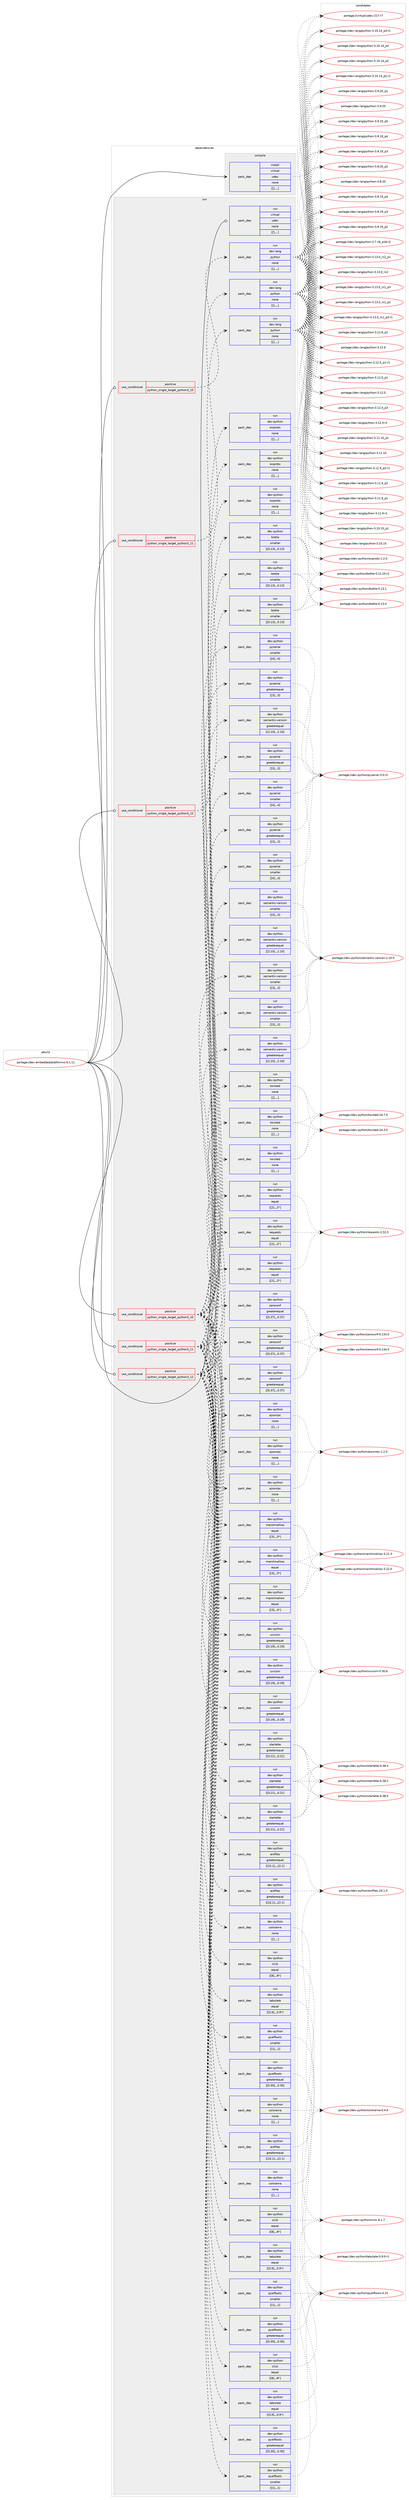 digraph prolog {

# *************
# Graph options
# *************

newrank=true;
concentrate=true;
compound=true;
graph [rankdir=LR,fontname=Helvetica,fontsize=10,ranksep=1.5];#, ranksep=2.5, nodesep=0.2];
edge  [arrowhead=vee];
node  [fontname=Helvetica,fontsize=10];

# **********
# The ebuild
# **********

subgraph cluster_leftcol {
color=gray;
label=<<i>ebuild</i>>;
id [label="portage://dev-embedded/platformio-6.1.11", color=red, width=4, href="../dev-embedded/platformio-6.1.11.svg"];
}

# ****************
# The dependencies
# ****************

subgraph cluster_midcol {
color=gray;
label=<<i>dependencies</i>>;
subgraph cluster_compile {
fillcolor="#eeeeee";
style=filled;
label=<<i>compile</i>>;
subgraph pack52921 {
dependency74057 [label=<<TABLE BORDER="0" CELLBORDER="1" CELLSPACING="0" CELLPADDING="4" WIDTH="220"><TR><TD ROWSPAN="6" CELLPADDING="30">pack_dep</TD></TR><TR><TD WIDTH="110">install</TD></TR><TR><TD>virtual</TD></TR><TR><TD>udev</TD></TR><TR><TD>none</TD></TR><TR><TD>[[],,,,]</TD></TR></TABLE>>, shape=none, color=blue];
}
id:e -> dependency74057:w [weight=20,style="solid",arrowhead="vee"];
}
subgraph cluster_compileandrun {
fillcolor="#eeeeee";
style=filled;
label=<<i>compile and run</i>>;
}
subgraph cluster_run {
fillcolor="#eeeeee";
style=filled;
label=<<i>run</i>>;
subgraph cond20192 {
dependency74058 [label=<<TABLE BORDER="0" CELLBORDER="1" CELLSPACING="0" CELLPADDING="4"><TR><TD ROWSPAN="3" CELLPADDING="10">use_conditional</TD></TR><TR><TD>positive</TD></TR><TR><TD>python_single_target_python3_10</TD></TR></TABLE>>, shape=none, color=red];
subgraph pack52922 {
dependency74059 [label=<<TABLE BORDER="0" CELLBORDER="1" CELLSPACING="0" CELLPADDING="4" WIDTH="220"><TR><TD ROWSPAN="6" CELLPADDING="30">pack_dep</TD></TR><TR><TD WIDTH="110">run</TD></TR><TR><TD>dev-lang</TD></TR><TR><TD>python</TD></TR><TR><TD>none</TD></TR><TR><TD>[[],,,,]</TD></TR></TABLE>>, shape=none, color=blue];
}
dependency74058:e -> dependency74059:w [weight=20,style="dashed",arrowhead="vee"];
}
id:e -> dependency74058:w [weight=20,style="solid",arrowhead="odot"];
subgraph cond20193 {
dependency74060 [label=<<TABLE BORDER="0" CELLBORDER="1" CELLSPACING="0" CELLPADDING="4"><TR><TD ROWSPAN="3" CELLPADDING="10">use_conditional</TD></TR><TR><TD>positive</TD></TR><TR><TD>python_single_target_python3_10</TD></TR></TABLE>>, shape=none, color=red];
subgraph pack52923 {
dependency74061 [label=<<TABLE BORDER="0" CELLBORDER="1" CELLSPACING="0" CELLPADDING="4" WIDTH="220"><TR><TD ROWSPAN="6" CELLPADDING="30">pack_dep</TD></TR><TR><TD WIDTH="110">run</TD></TR><TR><TD>dev-python</TD></TR><TR><TD>aiofiles</TD></TR><TR><TD>greaterequal</TD></TR><TR><TD>[[22,1],,,22.1]</TD></TR></TABLE>>, shape=none, color=blue];
}
dependency74060:e -> dependency74061:w [weight=20,style="dashed",arrowhead="vee"];
subgraph pack52924 {
dependency74062 [label=<<TABLE BORDER="0" CELLBORDER="1" CELLSPACING="0" CELLPADDING="4" WIDTH="220"><TR><TD ROWSPAN="6" CELLPADDING="30">pack_dep</TD></TR><TR><TD WIDTH="110">run</TD></TR><TR><TD>dev-python</TD></TR><TR><TD>ajsonrpc</TD></TR><TR><TD>none</TD></TR><TR><TD>[[],,,,]</TD></TR></TABLE>>, shape=none, color=blue];
}
dependency74060:e -> dependency74062:w [weight=20,style="dashed",arrowhead="vee"];
subgraph pack52925 {
dependency74063 [label=<<TABLE BORDER="0" CELLBORDER="1" CELLSPACING="0" CELLPADDING="4" WIDTH="220"><TR><TD ROWSPAN="6" CELLPADDING="30">pack_dep</TD></TR><TR><TD WIDTH="110">run</TD></TR><TR><TD>dev-python</TD></TR><TR><TD>bottle</TD></TR><TR><TD>smaller</TD></TR><TR><TD>[[0,13],,,0.13]</TD></TR></TABLE>>, shape=none, color=blue];
}
dependency74060:e -> dependency74063:w [weight=20,style="dashed",arrowhead="vee"];
subgraph pack52926 {
dependency74064 [label=<<TABLE BORDER="0" CELLBORDER="1" CELLSPACING="0" CELLPADDING="4" WIDTH="220"><TR><TD ROWSPAN="6" CELLPADDING="30">pack_dep</TD></TR><TR><TD WIDTH="110">run</TD></TR><TR><TD>dev-python</TD></TR><TR><TD>click</TD></TR><TR><TD>equal</TD></TR><TR><TD>[[8],,,8*]</TD></TR></TABLE>>, shape=none, color=blue];
}
dependency74060:e -> dependency74064:w [weight=20,style="dashed",arrowhead="vee"];
subgraph pack52927 {
dependency74065 [label=<<TABLE BORDER="0" CELLBORDER="1" CELLSPACING="0" CELLPADDING="4" WIDTH="220"><TR><TD ROWSPAN="6" CELLPADDING="30">pack_dep</TD></TR><TR><TD WIDTH="110">run</TD></TR><TR><TD>dev-python</TD></TR><TR><TD>colorama</TD></TR><TR><TD>none</TD></TR><TR><TD>[[],,,,]</TD></TR></TABLE>>, shape=none, color=blue];
}
dependency74060:e -> dependency74065:w [weight=20,style="dashed",arrowhead="vee"];
subgraph pack52928 {
dependency74066 [label=<<TABLE BORDER="0" CELLBORDER="1" CELLSPACING="0" CELLPADDING="4" WIDTH="220"><TR><TD ROWSPAN="6" CELLPADDING="30">pack_dep</TD></TR><TR><TD WIDTH="110">run</TD></TR><TR><TD>dev-python</TD></TR><TR><TD>pyserial</TD></TR><TR><TD>greaterequal</TD></TR><TR><TD>[[3],,,3]</TD></TR></TABLE>>, shape=none, color=blue];
}
dependency74060:e -> dependency74066:w [weight=20,style="dashed",arrowhead="vee"];
subgraph pack52929 {
dependency74067 [label=<<TABLE BORDER="0" CELLBORDER="1" CELLSPACING="0" CELLPADDING="4" WIDTH="220"><TR><TD ROWSPAN="6" CELLPADDING="30">pack_dep</TD></TR><TR><TD WIDTH="110">run</TD></TR><TR><TD>dev-python</TD></TR><TR><TD>pyserial</TD></TR><TR><TD>smaller</TD></TR><TR><TD>[[4],,,4]</TD></TR></TABLE>>, shape=none, color=blue];
}
dependency74060:e -> dependency74067:w [weight=20,style="dashed",arrowhead="vee"];
subgraph pack52930 {
dependency74068 [label=<<TABLE BORDER="0" CELLBORDER="1" CELLSPACING="0" CELLPADDING="4" WIDTH="220"><TR><TD ROWSPAN="6" CELLPADDING="30">pack_dep</TD></TR><TR><TD WIDTH="110">run</TD></TR><TR><TD>dev-python</TD></TR><TR><TD>zeroconf</TD></TR><TR><TD>greaterequal</TD></TR><TR><TD>[[0,37],,,0.37]</TD></TR></TABLE>>, shape=none, color=blue];
}
dependency74060:e -> dependency74068:w [weight=20,style="dashed",arrowhead="vee"];
subgraph pack52931 {
dependency74069 [label=<<TABLE BORDER="0" CELLBORDER="1" CELLSPACING="0" CELLPADDING="4" WIDTH="220"><TR><TD ROWSPAN="6" CELLPADDING="30">pack_dep</TD></TR><TR><TD WIDTH="110">run</TD></TR><TR><TD>dev-python</TD></TR><TR><TD>requests</TD></TR><TR><TD>equal</TD></TR><TR><TD>[[2],,,2*]</TD></TR></TABLE>>, shape=none, color=blue];
}
dependency74060:e -> dependency74069:w [weight=20,style="dashed",arrowhead="vee"];
subgraph pack52932 {
dependency74070 [label=<<TABLE BORDER="0" CELLBORDER="1" CELLSPACING="0" CELLPADDING="4" WIDTH="220"><TR><TD ROWSPAN="6" CELLPADDING="30">pack_dep</TD></TR><TR><TD WIDTH="110">run</TD></TR><TR><TD>dev-python</TD></TR><TR><TD>semantic-version</TD></TR><TR><TD>greaterequal</TD></TR><TR><TD>[[2,10],,,2.10]</TD></TR></TABLE>>, shape=none, color=blue];
}
dependency74060:e -> dependency74070:w [weight=20,style="dashed",arrowhead="vee"];
subgraph pack52933 {
dependency74071 [label=<<TABLE BORDER="0" CELLBORDER="1" CELLSPACING="0" CELLPADDING="4" WIDTH="220"><TR><TD ROWSPAN="6" CELLPADDING="30">pack_dep</TD></TR><TR><TD WIDTH="110">run</TD></TR><TR><TD>dev-python</TD></TR><TR><TD>semantic-version</TD></TR><TR><TD>smaller</TD></TR><TR><TD>[[3],,,3]</TD></TR></TABLE>>, shape=none, color=blue];
}
dependency74060:e -> dependency74071:w [weight=20,style="dashed",arrowhead="vee"];
subgraph pack52934 {
dependency74072 [label=<<TABLE BORDER="0" CELLBORDER="1" CELLSPACING="0" CELLPADDING="4" WIDTH="220"><TR><TD ROWSPAN="6" CELLPADDING="30">pack_dep</TD></TR><TR><TD WIDTH="110">run</TD></TR><TR><TD>dev-python</TD></TR><TR><TD>tabulate</TD></TR><TR><TD>equal</TD></TR><TR><TD>[[0,9],,,0.9*]</TD></TR></TABLE>>, shape=none, color=blue];
}
dependency74060:e -> dependency74072:w [weight=20,style="dashed",arrowhead="vee"];
subgraph pack52935 {
dependency74073 [label=<<TABLE BORDER="0" CELLBORDER="1" CELLSPACING="0" CELLPADDING="4" WIDTH="220"><TR><TD ROWSPAN="6" CELLPADDING="30">pack_dep</TD></TR><TR><TD WIDTH="110">run</TD></TR><TR><TD>dev-python</TD></TR><TR><TD>twisted</TD></TR><TR><TD>none</TD></TR><TR><TD>[[],,,,]</TD></TR></TABLE>>, shape=none, color=blue];
}
dependency74060:e -> dependency74073:w [weight=20,style="dashed",arrowhead="vee"];
subgraph pack52936 {
dependency74074 [label=<<TABLE BORDER="0" CELLBORDER="1" CELLSPACING="0" CELLPADDING="4" WIDTH="220"><TR><TD ROWSPAN="6" CELLPADDING="30">pack_dep</TD></TR><TR><TD WIDTH="110">run</TD></TR><TR><TD>dev-python</TD></TR><TR><TD>pyelftools</TD></TR><TR><TD>greaterequal</TD></TR><TR><TD>[[0,30],,,0.30]</TD></TR></TABLE>>, shape=none, color=blue];
}
dependency74060:e -> dependency74074:w [weight=20,style="dashed",arrowhead="vee"];
subgraph pack52937 {
dependency74075 [label=<<TABLE BORDER="0" CELLBORDER="1" CELLSPACING="0" CELLPADDING="4" WIDTH="220"><TR><TD ROWSPAN="6" CELLPADDING="30">pack_dep</TD></TR><TR><TD WIDTH="110">run</TD></TR><TR><TD>dev-python</TD></TR><TR><TD>pyelftools</TD></TR><TR><TD>smaller</TD></TR><TR><TD>[[1],,,1]</TD></TR></TABLE>>, shape=none, color=blue];
}
dependency74060:e -> dependency74075:w [weight=20,style="dashed",arrowhead="vee"];
subgraph pack52938 {
dependency74076 [label=<<TABLE BORDER="0" CELLBORDER="1" CELLSPACING="0" CELLPADDING="4" WIDTH="220"><TR><TD ROWSPAN="6" CELLPADDING="30">pack_dep</TD></TR><TR><TD WIDTH="110">run</TD></TR><TR><TD>dev-python</TD></TR><TR><TD>marshmallow</TD></TR><TR><TD>equal</TD></TR><TR><TD>[[3],,,3*]</TD></TR></TABLE>>, shape=none, color=blue];
}
dependency74060:e -> dependency74076:w [weight=20,style="dashed",arrowhead="vee"];
subgraph pack52939 {
dependency74077 [label=<<TABLE BORDER="0" CELLBORDER="1" CELLSPACING="0" CELLPADDING="4" WIDTH="220"><TR><TD ROWSPAN="6" CELLPADDING="30">pack_dep</TD></TR><TR><TD WIDTH="110">run</TD></TR><TR><TD>dev-python</TD></TR><TR><TD>starlette</TD></TR><TR><TD>greaterequal</TD></TR><TR><TD>[[0,21],,,0.21]</TD></TR></TABLE>>, shape=none, color=blue];
}
dependency74060:e -> dependency74077:w [weight=20,style="dashed",arrowhead="vee"];
subgraph pack52940 {
dependency74078 [label=<<TABLE BORDER="0" CELLBORDER="1" CELLSPACING="0" CELLPADDING="4" WIDTH="220"><TR><TD ROWSPAN="6" CELLPADDING="30">pack_dep</TD></TR><TR><TD WIDTH="110">run</TD></TR><TR><TD>dev-python</TD></TR><TR><TD>uvicorn</TD></TR><TR><TD>greaterequal</TD></TR><TR><TD>[[0,19],,,0.19]</TD></TR></TABLE>>, shape=none, color=blue];
}
dependency74060:e -> dependency74078:w [weight=20,style="dashed",arrowhead="vee"];
subgraph pack52941 {
dependency74079 [label=<<TABLE BORDER="0" CELLBORDER="1" CELLSPACING="0" CELLPADDING="4" WIDTH="220"><TR><TD ROWSPAN="6" CELLPADDING="30">pack_dep</TD></TR><TR><TD WIDTH="110">run</TD></TR><TR><TD>dev-python</TD></TR><TR><TD>wsproto</TD></TR><TR><TD>none</TD></TR><TR><TD>[[],,,,]</TD></TR></TABLE>>, shape=none, color=blue];
}
dependency74060:e -> dependency74079:w [weight=20,style="dashed",arrowhead="vee"];
}
id:e -> dependency74060:w [weight=20,style="solid",arrowhead="odot"];
subgraph cond20194 {
dependency74080 [label=<<TABLE BORDER="0" CELLBORDER="1" CELLSPACING="0" CELLPADDING="4"><TR><TD ROWSPAN="3" CELLPADDING="10">use_conditional</TD></TR><TR><TD>positive</TD></TR><TR><TD>python_single_target_python3_11</TD></TR></TABLE>>, shape=none, color=red];
subgraph pack52942 {
dependency74081 [label=<<TABLE BORDER="0" CELLBORDER="1" CELLSPACING="0" CELLPADDING="4" WIDTH="220"><TR><TD ROWSPAN="6" CELLPADDING="30">pack_dep</TD></TR><TR><TD WIDTH="110">run</TD></TR><TR><TD>dev-lang</TD></TR><TR><TD>python</TD></TR><TR><TD>none</TD></TR><TR><TD>[[],,,,]</TD></TR></TABLE>>, shape=none, color=blue];
}
dependency74080:e -> dependency74081:w [weight=20,style="dashed",arrowhead="vee"];
}
id:e -> dependency74080:w [weight=20,style="solid",arrowhead="odot"];
subgraph cond20195 {
dependency74082 [label=<<TABLE BORDER="0" CELLBORDER="1" CELLSPACING="0" CELLPADDING="4"><TR><TD ROWSPAN="3" CELLPADDING="10">use_conditional</TD></TR><TR><TD>positive</TD></TR><TR><TD>python_single_target_python3_11</TD></TR></TABLE>>, shape=none, color=red];
subgraph pack52943 {
dependency74083 [label=<<TABLE BORDER="0" CELLBORDER="1" CELLSPACING="0" CELLPADDING="4" WIDTH="220"><TR><TD ROWSPAN="6" CELLPADDING="30">pack_dep</TD></TR><TR><TD WIDTH="110">run</TD></TR><TR><TD>dev-python</TD></TR><TR><TD>aiofiles</TD></TR><TR><TD>greaterequal</TD></TR><TR><TD>[[22,1],,,22.1]</TD></TR></TABLE>>, shape=none, color=blue];
}
dependency74082:e -> dependency74083:w [weight=20,style="dashed",arrowhead="vee"];
subgraph pack52944 {
dependency74084 [label=<<TABLE BORDER="0" CELLBORDER="1" CELLSPACING="0" CELLPADDING="4" WIDTH="220"><TR><TD ROWSPAN="6" CELLPADDING="30">pack_dep</TD></TR><TR><TD WIDTH="110">run</TD></TR><TR><TD>dev-python</TD></TR><TR><TD>ajsonrpc</TD></TR><TR><TD>none</TD></TR><TR><TD>[[],,,,]</TD></TR></TABLE>>, shape=none, color=blue];
}
dependency74082:e -> dependency74084:w [weight=20,style="dashed",arrowhead="vee"];
subgraph pack52945 {
dependency74085 [label=<<TABLE BORDER="0" CELLBORDER="1" CELLSPACING="0" CELLPADDING="4" WIDTH="220"><TR><TD ROWSPAN="6" CELLPADDING="30">pack_dep</TD></TR><TR><TD WIDTH="110">run</TD></TR><TR><TD>dev-python</TD></TR><TR><TD>bottle</TD></TR><TR><TD>smaller</TD></TR><TR><TD>[[0,13],,,0.13]</TD></TR></TABLE>>, shape=none, color=blue];
}
dependency74082:e -> dependency74085:w [weight=20,style="dashed",arrowhead="vee"];
subgraph pack52946 {
dependency74086 [label=<<TABLE BORDER="0" CELLBORDER="1" CELLSPACING="0" CELLPADDING="4" WIDTH="220"><TR><TD ROWSPAN="6" CELLPADDING="30">pack_dep</TD></TR><TR><TD WIDTH="110">run</TD></TR><TR><TD>dev-python</TD></TR><TR><TD>click</TD></TR><TR><TD>equal</TD></TR><TR><TD>[[8],,,8*]</TD></TR></TABLE>>, shape=none, color=blue];
}
dependency74082:e -> dependency74086:w [weight=20,style="dashed",arrowhead="vee"];
subgraph pack52947 {
dependency74087 [label=<<TABLE BORDER="0" CELLBORDER="1" CELLSPACING="0" CELLPADDING="4" WIDTH="220"><TR><TD ROWSPAN="6" CELLPADDING="30">pack_dep</TD></TR><TR><TD WIDTH="110">run</TD></TR><TR><TD>dev-python</TD></TR><TR><TD>colorama</TD></TR><TR><TD>none</TD></TR><TR><TD>[[],,,,]</TD></TR></TABLE>>, shape=none, color=blue];
}
dependency74082:e -> dependency74087:w [weight=20,style="dashed",arrowhead="vee"];
subgraph pack52948 {
dependency74088 [label=<<TABLE BORDER="0" CELLBORDER="1" CELLSPACING="0" CELLPADDING="4" WIDTH="220"><TR><TD ROWSPAN="6" CELLPADDING="30">pack_dep</TD></TR><TR><TD WIDTH="110">run</TD></TR><TR><TD>dev-python</TD></TR><TR><TD>pyserial</TD></TR><TR><TD>greaterequal</TD></TR><TR><TD>[[3],,,3]</TD></TR></TABLE>>, shape=none, color=blue];
}
dependency74082:e -> dependency74088:w [weight=20,style="dashed",arrowhead="vee"];
subgraph pack52949 {
dependency74089 [label=<<TABLE BORDER="0" CELLBORDER="1" CELLSPACING="0" CELLPADDING="4" WIDTH="220"><TR><TD ROWSPAN="6" CELLPADDING="30">pack_dep</TD></TR><TR><TD WIDTH="110">run</TD></TR><TR><TD>dev-python</TD></TR><TR><TD>pyserial</TD></TR><TR><TD>smaller</TD></TR><TR><TD>[[4],,,4]</TD></TR></TABLE>>, shape=none, color=blue];
}
dependency74082:e -> dependency74089:w [weight=20,style="dashed",arrowhead="vee"];
subgraph pack52950 {
dependency74090 [label=<<TABLE BORDER="0" CELLBORDER="1" CELLSPACING="0" CELLPADDING="4" WIDTH="220"><TR><TD ROWSPAN="6" CELLPADDING="30">pack_dep</TD></TR><TR><TD WIDTH="110">run</TD></TR><TR><TD>dev-python</TD></TR><TR><TD>zeroconf</TD></TR><TR><TD>greaterequal</TD></TR><TR><TD>[[0,37],,,0.37]</TD></TR></TABLE>>, shape=none, color=blue];
}
dependency74082:e -> dependency74090:w [weight=20,style="dashed",arrowhead="vee"];
subgraph pack52951 {
dependency74091 [label=<<TABLE BORDER="0" CELLBORDER="1" CELLSPACING="0" CELLPADDING="4" WIDTH="220"><TR><TD ROWSPAN="6" CELLPADDING="30">pack_dep</TD></TR><TR><TD WIDTH="110">run</TD></TR><TR><TD>dev-python</TD></TR><TR><TD>requests</TD></TR><TR><TD>equal</TD></TR><TR><TD>[[2],,,2*]</TD></TR></TABLE>>, shape=none, color=blue];
}
dependency74082:e -> dependency74091:w [weight=20,style="dashed",arrowhead="vee"];
subgraph pack52952 {
dependency74092 [label=<<TABLE BORDER="0" CELLBORDER="1" CELLSPACING="0" CELLPADDING="4" WIDTH="220"><TR><TD ROWSPAN="6" CELLPADDING="30">pack_dep</TD></TR><TR><TD WIDTH="110">run</TD></TR><TR><TD>dev-python</TD></TR><TR><TD>semantic-version</TD></TR><TR><TD>greaterequal</TD></TR><TR><TD>[[2,10],,,2.10]</TD></TR></TABLE>>, shape=none, color=blue];
}
dependency74082:e -> dependency74092:w [weight=20,style="dashed",arrowhead="vee"];
subgraph pack52953 {
dependency74093 [label=<<TABLE BORDER="0" CELLBORDER="1" CELLSPACING="0" CELLPADDING="4" WIDTH="220"><TR><TD ROWSPAN="6" CELLPADDING="30">pack_dep</TD></TR><TR><TD WIDTH="110">run</TD></TR><TR><TD>dev-python</TD></TR><TR><TD>semantic-version</TD></TR><TR><TD>smaller</TD></TR><TR><TD>[[3],,,3]</TD></TR></TABLE>>, shape=none, color=blue];
}
dependency74082:e -> dependency74093:w [weight=20,style="dashed",arrowhead="vee"];
subgraph pack52954 {
dependency74094 [label=<<TABLE BORDER="0" CELLBORDER="1" CELLSPACING="0" CELLPADDING="4" WIDTH="220"><TR><TD ROWSPAN="6" CELLPADDING="30">pack_dep</TD></TR><TR><TD WIDTH="110">run</TD></TR><TR><TD>dev-python</TD></TR><TR><TD>tabulate</TD></TR><TR><TD>equal</TD></TR><TR><TD>[[0,9],,,0.9*]</TD></TR></TABLE>>, shape=none, color=blue];
}
dependency74082:e -> dependency74094:w [weight=20,style="dashed",arrowhead="vee"];
subgraph pack52955 {
dependency74095 [label=<<TABLE BORDER="0" CELLBORDER="1" CELLSPACING="0" CELLPADDING="4" WIDTH="220"><TR><TD ROWSPAN="6" CELLPADDING="30">pack_dep</TD></TR><TR><TD WIDTH="110">run</TD></TR><TR><TD>dev-python</TD></TR><TR><TD>twisted</TD></TR><TR><TD>none</TD></TR><TR><TD>[[],,,,]</TD></TR></TABLE>>, shape=none, color=blue];
}
dependency74082:e -> dependency74095:w [weight=20,style="dashed",arrowhead="vee"];
subgraph pack52956 {
dependency74096 [label=<<TABLE BORDER="0" CELLBORDER="1" CELLSPACING="0" CELLPADDING="4" WIDTH="220"><TR><TD ROWSPAN="6" CELLPADDING="30">pack_dep</TD></TR><TR><TD WIDTH="110">run</TD></TR><TR><TD>dev-python</TD></TR><TR><TD>pyelftools</TD></TR><TR><TD>greaterequal</TD></TR><TR><TD>[[0,30],,,0.30]</TD></TR></TABLE>>, shape=none, color=blue];
}
dependency74082:e -> dependency74096:w [weight=20,style="dashed",arrowhead="vee"];
subgraph pack52957 {
dependency74097 [label=<<TABLE BORDER="0" CELLBORDER="1" CELLSPACING="0" CELLPADDING="4" WIDTH="220"><TR><TD ROWSPAN="6" CELLPADDING="30">pack_dep</TD></TR><TR><TD WIDTH="110">run</TD></TR><TR><TD>dev-python</TD></TR><TR><TD>pyelftools</TD></TR><TR><TD>smaller</TD></TR><TR><TD>[[1],,,1]</TD></TR></TABLE>>, shape=none, color=blue];
}
dependency74082:e -> dependency74097:w [weight=20,style="dashed",arrowhead="vee"];
subgraph pack52958 {
dependency74098 [label=<<TABLE BORDER="0" CELLBORDER="1" CELLSPACING="0" CELLPADDING="4" WIDTH="220"><TR><TD ROWSPAN="6" CELLPADDING="30">pack_dep</TD></TR><TR><TD WIDTH="110">run</TD></TR><TR><TD>dev-python</TD></TR><TR><TD>marshmallow</TD></TR><TR><TD>equal</TD></TR><TR><TD>[[3],,,3*]</TD></TR></TABLE>>, shape=none, color=blue];
}
dependency74082:e -> dependency74098:w [weight=20,style="dashed",arrowhead="vee"];
subgraph pack52959 {
dependency74099 [label=<<TABLE BORDER="0" CELLBORDER="1" CELLSPACING="0" CELLPADDING="4" WIDTH="220"><TR><TD ROWSPAN="6" CELLPADDING="30">pack_dep</TD></TR><TR><TD WIDTH="110">run</TD></TR><TR><TD>dev-python</TD></TR><TR><TD>starlette</TD></TR><TR><TD>greaterequal</TD></TR><TR><TD>[[0,21],,,0.21]</TD></TR></TABLE>>, shape=none, color=blue];
}
dependency74082:e -> dependency74099:w [weight=20,style="dashed",arrowhead="vee"];
subgraph pack52960 {
dependency74100 [label=<<TABLE BORDER="0" CELLBORDER="1" CELLSPACING="0" CELLPADDING="4" WIDTH="220"><TR><TD ROWSPAN="6" CELLPADDING="30">pack_dep</TD></TR><TR><TD WIDTH="110">run</TD></TR><TR><TD>dev-python</TD></TR><TR><TD>uvicorn</TD></TR><TR><TD>greaterequal</TD></TR><TR><TD>[[0,19],,,0.19]</TD></TR></TABLE>>, shape=none, color=blue];
}
dependency74082:e -> dependency74100:w [weight=20,style="dashed",arrowhead="vee"];
subgraph pack52961 {
dependency74101 [label=<<TABLE BORDER="0" CELLBORDER="1" CELLSPACING="0" CELLPADDING="4" WIDTH="220"><TR><TD ROWSPAN="6" CELLPADDING="30">pack_dep</TD></TR><TR><TD WIDTH="110">run</TD></TR><TR><TD>dev-python</TD></TR><TR><TD>wsproto</TD></TR><TR><TD>none</TD></TR><TR><TD>[[],,,,]</TD></TR></TABLE>>, shape=none, color=blue];
}
dependency74082:e -> dependency74101:w [weight=20,style="dashed",arrowhead="vee"];
}
id:e -> dependency74082:w [weight=20,style="solid",arrowhead="odot"];
subgraph cond20196 {
dependency74102 [label=<<TABLE BORDER="0" CELLBORDER="1" CELLSPACING="0" CELLPADDING="4"><TR><TD ROWSPAN="3" CELLPADDING="10">use_conditional</TD></TR><TR><TD>positive</TD></TR><TR><TD>python_single_target_python3_12</TD></TR></TABLE>>, shape=none, color=red];
subgraph pack52962 {
dependency74103 [label=<<TABLE BORDER="0" CELLBORDER="1" CELLSPACING="0" CELLPADDING="4" WIDTH="220"><TR><TD ROWSPAN="6" CELLPADDING="30">pack_dep</TD></TR><TR><TD WIDTH="110">run</TD></TR><TR><TD>dev-lang</TD></TR><TR><TD>python</TD></TR><TR><TD>none</TD></TR><TR><TD>[[],,,,]</TD></TR></TABLE>>, shape=none, color=blue];
}
dependency74102:e -> dependency74103:w [weight=20,style="dashed",arrowhead="vee"];
}
id:e -> dependency74102:w [weight=20,style="solid",arrowhead="odot"];
subgraph cond20197 {
dependency74104 [label=<<TABLE BORDER="0" CELLBORDER="1" CELLSPACING="0" CELLPADDING="4"><TR><TD ROWSPAN="3" CELLPADDING="10">use_conditional</TD></TR><TR><TD>positive</TD></TR><TR><TD>python_single_target_python3_12</TD></TR></TABLE>>, shape=none, color=red];
subgraph pack52963 {
dependency74105 [label=<<TABLE BORDER="0" CELLBORDER="1" CELLSPACING="0" CELLPADDING="4" WIDTH="220"><TR><TD ROWSPAN="6" CELLPADDING="30">pack_dep</TD></TR><TR><TD WIDTH="110">run</TD></TR><TR><TD>dev-python</TD></TR><TR><TD>aiofiles</TD></TR><TR><TD>greaterequal</TD></TR><TR><TD>[[22,1],,,22.1]</TD></TR></TABLE>>, shape=none, color=blue];
}
dependency74104:e -> dependency74105:w [weight=20,style="dashed",arrowhead="vee"];
subgraph pack52964 {
dependency74106 [label=<<TABLE BORDER="0" CELLBORDER="1" CELLSPACING="0" CELLPADDING="4" WIDTH="220"><TR><TD ROWSPAN="6" CELLPADDING="30">pack_dep</TD></TR><TR><TD WIDTH="110">run</TD></TR><TR><TD>dev-python</TD></TR><TR><TD>ajsonrpc</TD></TR><TR><TD>none</TD></TR><TR><TD>[[],,,,]</TD></TR></TABLE>>, shape=none, color=blue];
}
dependency74104:e -> dependency74106:w [weight=20,style="dashed",arrowhead="vee"];
subgraph pack52965 {
dependency74107 [label=<<TABLE BORDER="0" CELLBORDER="1" CELLSPACING="0" CELLPADDING="4" WIDTH="220"><TR><TD ROWSPAN="6" CELLPADDING="30">pack_dep</TD></TR><TR><TD WIDTH="110">run</TD></TR><TR><TD>dev-python</TD></TR><TR><TD>bottle</TD></TR><TR><TD>smaller</TD></TR><TR><TD>[[0,13],,,0.13]</TD></TR></TABLE>>, shape=none, color=blue];
}
dependency74104:e -> dependency74107:w [weight=20,style="dashed",arrowhead="vee"];
subgraph pack52966 {
dependency74108 [label=<<TABLE BORDER="0" CELLBORDER="1" CELLSPACING="0" CELLPADDING="4" WIDTH="220"><TR><TD ROWSPAN="6" CELLPADDING="30">pack_dep</TD></TR><TR><TD WIDTH="110">run</TD></TR><TR><TD>dev-python</TD></TR><TR><TD>click</TD></TR><TR><TD>equal</TD></TR><TR><TD>[[8],,,8*]</TD></TR></TABLE>>, shape=none, color=blue];
}
dependency74104:e -> dependency74108:w [weight=20,style="dashed",arrowhead="vee"];
subgraph pack52967 {
dependency74109 [label=<<TABLE BORDER="0" CELLBORDER="1" CELLSPACING="0" CELLPADDING="4" WIDTH="220"><TR><TD ROWSPAN="6" CELLPADDING="30">pack_dep</TD></TR><TR><TD WIDTH="110">run</TD></TR><TR><TD>dev-python</TD></TR><TR><TD>colorama</TD></TR><TR><TD>none</TD></TR><TR><TD>[[],,,,]</TD></TR></TABLE>>, shape=none, color=blue];
}
dependency74104:e -> dependency74109:w [weight=20,style="dashed",arrowhead="vee"];
subgraph pack52968 {
dependency74110 [label=<<TABLE BORDER="0" CELLBORDER="1" CELLSPACING="0" CELLPADDING="4" WIDTH="220"><TR><TD ROWSPAN="6" CELLPADDING="30">pack_dep</TD></TR><TR><TD WIDTH="110">run</TD></TR><TR><TD>dev-python</TD></TR><TR><TD>pyserial</TD></TR><TR><TD>greaterequal</TD></TR><TR><TD>[[3],,,3]</TD></TR></TABLE>>, shape=none, color=blue];
}
dependency74104:e -> dependency74110:w [weight=20,style="dashed",arrowhead="vee"];
subgraph pack52969 {
dependency74111 [label=<<TABLE BORDER="0" CELLBORDER="1" CELLSPACING="0" CELLPADDING="4" WIDTH="220"><TR><TD ROWSPAN="6" CELLPADDING="30">pack_dep</TD></TR><TR><TD WIDTH="110">run</TD></TR><TR><TD>dev-python</TD></TR><TR><TD>pyserial</TD></TR><TR><TD>smaller</TD></TR><TR><TD>[[4],,,4]</TD></TR></TABLE>>, shape=none, color=blue];
}
dependency74104:e -> dependency74111:w [weight=20,style="dashed",arrowhead="vee"];
subgraph pack52970 {
dependency74112 [label=<<TABLE BORDER="0" CELLBORDER="1" CELLSPACING="0" CELLPADDING="4" WIDTH="220"><TR><TD ROWSPAN="6" CELLPADDING="30">pack_dep</TD></TR><TR><TD WIDTH="110">run</TD></TR><TR><TD>dev-python</TD></TR><TR><TD>zeroconf</TD></TR><TR><TD>greaterequal</TD></TR><TR><TD>[[0,37],,,0.37]</TD></TR></TABLE>>, shape=none, color=blue];
}
dependency74104:e -> dependency74112:w [weight=20,style="dashed",arrowhead="vee"];
subgraph pack52971 {
dependency74113 [label=<<TABLE BORDER="0" CELLBORDER="1" CELLSPACING="0" CELLPADDING="4" WIDTH="220"><TR><TD ROWSPAN="6" CELLPADDING="30">pack_dep</TD></TR><TR><TD WIDTH="110">run</TD></TR><TR><TD>dev-python</TD></TR><TR><TD>requests</TD></TR><TR><TD>equal</TD></TR><TR><TD>[[2],,,2*]</TD></TR></TABLE>>, shape=none, color=blue];
}
dependency74104:e -> dependency74113:w [weight=20,style="dashed",arrowhead="vee"];
subgraph pack52972 {
dependency74114 [label=<<TABLE BORDER="0" CELLBORDER="1" CELLSPACING="0" CELLPADDING="4" WIDTH="220"><TR><TD ROWSPAN="6" CELLPADDING="30">pack_dep</TD></TR><TR><TD WIDTH="110">run</TD></TR><TR><TD>dev-python</TD></TR><TR><TD>semantic-version</TD></TR><TR><TD>greaterequal</TD></TR><TR><TD>[[2,10],,,2.10]</TD></TR></TABLE>>, shape=none, color=blue];
}
dependency74104:e -> dependency74114:w [weight=20,style="dashed",arrowhead="vee"];
subgraph pack52973 {
dependency74115 [label=<<TABLE BORDER="0" CELLBORDER="1" CELLSPACING="0" CELLPADDING="4" WIDTH="220"><TR><TD ROWSPAN="6" CELLPADDING="30">pack_dep</TD></TR><TR><TD WIDTH="110">run</TD></TR><TR><TD>dev-python</TD></TR><TR><TD>semantic-version</TD></TR><TR><TD>smaller</TD></TR><TR><TD>[[3],,,3]</TD></TR></TABLE>>, shape=none, color=blue];
}
dependency74104:e -> dependency74115:w [weight=20,style="dashed",arrowhead="vee"];
subgraph pack52974 {
dependency74116 [label=<<TABLE BORDER="0" CELLBORDER="1" CELLSPACING="0" CELLPADDING="4" WIDTH="220"><TR><TD ROWSPAN="6" CELLPADDING="30">pack_dep</TD></TR><TR><TD WIDTH="110">run</TD></TR><TR><TD>dev-python</TD></TR><TR><TD>tabulate</TD></TR><TR><TD>equal</TD></TR><TR><TD>[[0,9],,,0.9*]</TD></TR></TABLE>>, shape=none, color=blue];
}
dependency74104:e -> dependency74116:w [weight=20,style="dashed",arrowhead="vee"];
subgraph pack52975 {
dependency74117 [label=<<TABLE BORDER="0" CELLBORDER="1" CELLSPACING="0" CELLPADDING="4" WIDTH="220"><TR><TD ROWSPAN="6" CELLPADDING="30">pack_dep</TD></TR><TR><TD WIDTH="110">run</TD></TR><TR><TD>dev-python</TD></TR><TR><TD>twisted</TD></TR><TR><TD>none</TD></TR><TR><TD>[[],,,,]</TD></TR></TABLE>>, shape=none, color=blue];
}
dependency74104:e -> dependency74117:w [weight=20,style="dashed",arrowhead="vee"];
subgraph pack52976 {
dependency74118 [label=<<TABLE BORDER="0" CELLBORDER="1" CELLSPACING="0" CELLPADDING="4" WIDTH="220"><TR><TD ROWSPAN="6" CELLPADDING="30">pack_dep</TD></TR><TR><TD WIDTH="110">run</TD></TR><TR><TD>dev-python</TD></TR><TR><TD>pyelftools</TD></TR><TR><TD>greaterequal</TD></TR><TR><TD>[[0,30],,,0.30]</TD></TR></TABLE>>, shape=none, color=blue];
}
dependency74104:e -> dependency74118:w [weight=20,style="dashed",arrowhead="vee"];
subgraph pack52977 {
dependency74119 [label=<<TABLE BORDER="0" CELLBORDER="1" CELLSPACING="0" CELLPADDING="4" WIDTH="220"><TR><TD ROWSPAN="6" CELLPADDING="30">pack_dep</TD></TR><TR><TD WIDTH="110">run</TD></TR><TR><TD>dev-python</TD></TR><TR><TD>pyelftools</TD></TR><TR><TD>smaller</TD></TR><TR><TD>[[1],,,1]</TD></TR></TABLE>>, shape=none, color=blue];
}
dependency74104:e -> dependency74119:w [weight=20,style="dashed",arrowhead="vee"];
subgraph pack52978 {
dependency74120 [label=<<TABLE BORDER="0" CELLBORDER="1" CELLSPACING="0" CELLPADDING="4" WIDTH="220"><TR><TD ROWSPAN="6" CELLPADDING="30">pack_dep</TD></TR><TR><TD WIDTH="110">run</TD></TR><TR><TD>dev-python</TD></TR><TR><TD>marshmallow</TD></TR><TR><TD>equal</TD></TR><TR><TD>[[3],,,3*]</TD></TR></TABLE>>, shape=none, color=blue];
}
dependency74104:e -> dependency74120:w [weight=20,style="dashed",arrowhead="vee"];
subgraph pack52979 {
dependency74121 [label=<<TABLE BORDER="0" CELLBORDER="1" CELLSPACING="0" CELLPADDING="4" WIDTH="220"><TR><TD ROWSPAN="6" CELLPADDING="30">pack_dep</TD></TR><TR><TD WIDTH="110">run</TD></TR><TR><TD>dev-python</TD></TR><TR><TD>starlette</TD></TR><TR><TD>greaterequal</TD></TR><TR><TD>[[0,21],,,0.21]</TD></TR></TABLE>>, shape=none, color=blue];
}
dependency74104:e -> dependency74121:w [weight=20,style="dashed",arrowhead="vee"];
subgraph pack52980 {
dependency74122 [label=<<TABLE BORDER="0" CELLBORDER="1" CELLSPACING="0" CELLPADDING="4" WIDTH="220"><TR><TD ROWSPAN="6" CELLPADDING="30">pack_dep</TD></TR><TR><TD WIDTH="110">run</TD></TR><TR><TD>dev-python</TD></TR><TR><TD>uvicorn</TD></TR><TR><TD>greaterequal</TD></TR><TR><TD>[[0,19],,,0.19]</TD></TR></TABLE>>, shape=none, color=blue];
}
dependency74104:e -> dependency74122:w [weight=20,style="dashed",arrowhead="vee"];
subgraph pack52981 {
dependency74123 [label=<<TABLE BORDER="0" CELLBORDER="1" CELLSPACING="0" CELLPADDING="4" WIDTH="220"><TR><TD ROWSPAN="6" CELLPADDING="30">pack_dep</TD></TR><TR><TD WIDTH="110">run</TD></TR><TR><TD>dev-python</TD></TR><TR><TD>wsproto</TD></TR><TR><TD>none</TD></TR><TR><TD>[[],,,,]</TD></TR></TABLE>>, shape=none, color=blue];
}
dependency74104:e -> dependency74123:w [weight=20,style="dashed",arrowhead="vee"];
}
id:e -> dependency74104:w [weight=20,style="solid",arrowhead="odot"];
subgraph pack52982 {
dependency74124 [label=<<TABLE BORDER="0" CELLBORDER="1" CELLSPACING="0" CELLPADDING="4" WIDTH="220"><TR><TD ROWSPAN="6" CELLPADDING="30">pack_dep</TD></TR><TR><TD WIDTH="110">run</TD></TR><TR><TD>virtual</TD></TR><TR><TD>udev</TD></TR><TR><TD>none</TD></TR><TR><TD>[[],,,,]</TD></TR></TABLE>>, shape=none, color=blue];
}
id:e -> dependency74124:w [weight=20,style="solid",arrowhead="odot"];
}
}

# **************
# The candidates
# **************

subgraph cluster_choices {
rank=same;
color=gray;
label=<<i>candidates</i>>;

subgraph choice52921 {
color=black;
nodesep=1;
choice1181051141161179710847117100101118455049554511455 [label="portage://virtual/udev-217-r7", color=red, width=4,href="../virtual/udev-217-r7.svg"];
dependency74057:e -> choice1181051141161179710847117100101118455049554511455:w [style=dotted,weight="100"];
}
subgraph choice52922 {
color=black;
nodesep=1;
choice100101118451089711010347112121116104111110455146495146489511499509511249 [label="portage://dev-lang/python-3.13.0_rc2_p1", color=red, width=4,href="../dev-lang/python-3.13.0_rc2_p1.svg"];
choice10010111845108971101034711212111610411111045514649514648951149950 [label="portage://dev-lang/python-3.13.0_rc2", color=red, width=4,href="../dev-lang/python-3.13.0_rc2.svg"];
choice1001011184510897110103471121211161041111104551464951464895114994995112514511449 [label="portage://dev-lang/python-3.13.0_rc1_p3-r1", color=red, width=4,href="../dev-lang/python-3.13.0_rc1_p3-r1.svg"];
choice100101118451089711010347112121116104111110455146495146489511499499511251 [label="portage://dev-lang/python-3.13.0_rc1_p3", color=red, width=4,href="../dev-lang/python-3.13.0_rc1_p3.svg"];
choice100101118451089711010347112121116104111110455146495146489511499499511250 [label="portage://dev-lang/python-3.13.0_rc1_p2", color=red, width=4,href="../dev-lang/python-3.13.0_rc1_p2.svg"];
choice100101118451089711010347112121116104111110455146495046549511250 [label="portage://dev-lang/python-3.12.6_p2", color=red, width=4,href="../dev-lang/python-3.12.6_p2.svg"];
choice10010111845108971101034711212111610411111045514649504654 [label="portage://dev-lang/python-3.12.6", color=red, width=4,href="../dev-lang/python-3.12.6.svg"];
choice1001011184510897110103471121211161041111104551464950465395112494511449 [label="portage://dev-lang/python-3.12.5_p1-r1", color=red, width=4,href="../dev-lang/python-3.12.5_p1-r1.svg"];
choice100101118451089711010347112121116104111110455146495046539511249 [label="portage://dev-lang/python-3.12.5_p1", color=red, width=4,href="../dev-lang/python-3.12.5_p1.svg"];
choice10010111845108971101034711212111610411111045514649504653 [label="portage://dev-lang/python-3.12.5", color=red, width=4,href="../dev-lang/python-3.12.5.svg"];
choice100101118451089711010347112121116104111110455146495046529511251 [label="portage://dev-lang/python-3.12.4_p3", color=red, width=4,href="../dev-lang/python-3.12.4_p3.svg"];
choice100101118451089711010347112121116104111110455146495046514511449 [label="portage://dev-lang/python-3.12.3-r1", color=red, width=4,href="../dev-lang/python-3.12.3-r1.svg"];
choice10010111845108971101034711212111610411111045514649494649489511249 [label="portage://dev-lang/python-3.11.10_p1", color=red, width=4,href="../dev-lang/python-3.11.10_p1.svg"];
choice1001011184510897110103471121211161041111104551464949464948 [label="portage://dev-lang/python-3.11.10", color=red, width=4,href="../dev-lang/python-3.11.10.svg"];
choice1001011184510897110103471121211161041111104551464949465795112504511449 [label="portage://dev-lang/python-3.11.9_p2-r1", color=red, width=4,href="../dev-lang/python-3.11.9_p2-r1.svg"];
choice100101118451089711010347112121116104111110455146494946579511250 [label="portage://dev-lang/python-3.11.9_p2", color=red, width=4,href="../dev-lang/python-3.11.9_p2.svg"];
choice100101118451089711010347112121116104111110455146494946579511249 [label="portage://dev-lang/python-3.11.9_p1", color=red, width=4,href="../dev-lang/python-3.11.9_p1.svg"];
choice100101118451089711010347112121116104111110455146494946574511449 [label="portage://dev-lang/python-3.11.9-r1", color=red, width=4,href="../dev-lang/python-3.11.9-r1.svg"];
choice10010111845108971101034711212111610411111045514649484649539511249 [label="portage://dev-lang/python-3.10.15_p1", color=red, width=4,href="../dev-lang/python-3.10.15_p1.svg"];
choice1001011184510897110103471121211161041111104551464948464953 [label="portage://dev-lang/python-3.10.15", color=red, width=4,href="../dev-lang/python-3.10.15.svg"];
choice100101118451089711010347112121116104111110455146494846495295112514511449 [label="portage://dev-lang/python-3.10.14_p3-r1", color=red, width=4,href="../dev-lang/python-3.10.14_p3-r1.svg"];
choice10010111845108971101034711212111610411111045514649484649529511251 [label="portage://dev-lang/python-3.10.14_p3", color=red, width=4,href="../dev-lang/python-3.10.14_p3.svg"];
choice10010111845108971101034711212111610411111045514649484649529511250 [label="portage://dev-lang/python-3.10.14_p2", color=red, width=4,href="../dev-lang/python-3.10.14_p2.svg"];
choice100101118451089711010347112121116104111110455146494846495295112494511449 [label="portage://dev-lang/python-3.10.14_p1-r1", color=red, width=4,href="../dev-lang/python-3.10.14_p1-r1.svg"];
choice100101118451089711010347112121116104111110455146574650489511249 [label="portage://dev-lang/python-3.9.20_p1", color=red, width=4,href="../dev-lang/python-3.9.20_p1.svg"];
choice10010111845108971101034711212111610411111045514657465048 [label="portage://dev-lang/python-3.9.20", color=red, width=4,href="../dev-lang/python-3.9.20.svg"];
choice100101118451089711010347112121116104111110455146574649579511253 [label="portage://dev-lang/python-3.9.19_p5", color=red, width=4,href="../dev-lang/python-3.9.19_p5.svg"];
choice100101118451089711010347112121116104111110455146574649579511252 [label="portage://dev-lang/python-3.9.19_p4", color=red, width=4,href="../dev-lang/python-3.9.19_p4.svg"];
choice100101118451089711010347112121116104111110455146574649579511251 [label="portage://dev-lang/python-3.9.19_p3", color=red, width=4,href="../dev-lang/python-3.9.19_p3.svg"];
choice100101118451089711010347112121116104111110455146564650489511250 [label="portage://dev-lang/python-3.8.20_p2", color=red, width=4,href="../dev-lang/python-3.8.20_p2.svg"];
choice10010111845108971101034711212111610411111045514656465048 [label="portage://dev-lang/python-3.8.20", color=red, width=4,href="../dev-lang/python-3.8.20.svg"];
choice100101118451089711010347112121116104111110455146564649579511252 [label="portage://dev-lang/python-3.8.19_p4", color=red, width=4,href="../dev-lang/python-3.8.19_p4.svg"];
choice100101118451089711010347112121116104111110455146564649579511251 [label="portage://dev-lang/python-3.8.19_p3", color=red, width=4,href="../dev-lang/python-3.8.19_p3.svg"];
choice100101118451089711010347112121116104111110455146564649579511250 [label="portage://dev-lang/python-3.8.19_p2", color=red, width=4,href="../dev-lang/python-3.8.19_p2.svg"];
choice100101118451089711010347112121116104111110455046554649569511249544511450 [label="portage://dev-lang/python-2.7.18_p16-r2", color=red, width=4,href="../dev-lang/python-2.7.18_p16-r2.svg"];
dependency74059:e -> choice100101118451089711010347112121116104111110455146495146489511499509511249:w [style=dotted,weight="100"];
dependency74059:e -> choice10010111845108971101034711212111610411111045514649514648951149950:w [style=dotted,weight="100"];
dependency74059:e -> choice1001011184510897110103471121211161041111104551464951464895114994995112514511449:w [style=dotted,weight="100"];
dependency74059:e -> choice100101118451089711010347112121116104111110455146495146489511499499511251:w [style=dotted,weight="100"];
dependency74059:e -> choice100101118451089711010347112121116104111110455146495146489511499499511250:w [style=dotted,weight="100"];
dependency74059:e -> choice100101118451089711010347112121116104111110455146495046549511250:w [style=dotted,weight="100"];
dependency74059:e -> choice10010111845108971101034711212111610411111045514649504654:w [style=dotted,weight="100"];
dependency74059:e -> choice1001011184510897110103471121211161041111104551464950465395112494511449:w [style=dotted,weight="100"];
dependency74059:e -> choice100101118451089711010347112121116104111110455146495046539511249:w [style=dotted,weight="100"];
dependency74059:e -> choice10010111845108971101034711212111610411111045514649504653:w [style=dotted,weight="100"];
dependency74059:e -> choice100101118451089711010347112121116104111110455146495046529511251:w [style=dotted,weight="100"];
dependency74059:e -> choice100101118451089711010347112121116104111110455146495046514511449:w [style=dotted,weight="100"];
dependency74059:e -> choice10010111845108971101034711212111610411111045514649494649489511249:w [style=dotted,weight="100"];
dependency74059:e -> choice1001011184510897110103471121211161041111104551464949464948:w [style=dotted,weight="100"];
dependency74059:e -> choice1001011184510897110103471121211161041111104551464949465795112504511449:w [style=dotted,weight="100"];
dependency74059:e -> choice100101118451089711010347112121116104111110455146494946579511250:w [style=dotted,weight="100"];
dependency74059:e -> choice100101118451089711010347112121116104111110455146494946579511249:w [style=dotted,weight="100"];
dependency74059:e -> choice100101118451089711010347112121116104111110455146494946574511449:w [style=dotted,weight="100"];
dependency74059:e -> choice10010111845108971101034711212111610411111045514649484649539511249:w [style=dotted,weight="100"];
dependency74059:e -> choice1001011184510897110103471121211161041111104551464948464953:w [style=dotted,weight="100"];
dependency74059:e -> choice100101118451089711010347112121116104111110455146494846495295112514511449:w [style=dotted,weight="100"];
dependency74059:e -> choice10010111845108971101034711212111610411111045514649484649529511251:w [style=dotted,weight="100"];
dependency74059:e -> choice10010111845108971101034711212111610411111045514649484649529511250:w [style=dotted,weight="100"];
dependency74059:e -> choice100101118451089711010347112121116104111110455146494846495295112494511449:w [style=dotted,weight="100"];
dependency74059:e -> choice100101118451089711010347112121116104111110455146574650489511249:w [style=dotted,weight="100"];
dependency74059:e -> choice10010111845108971101034711212111610411111045514657465048:w [style=dotted,weight="100"];
dependency74059:e -> choice100101118451089711010347112121116104111110455146574649579511253:w [style=dotted,weight="100"];
dependency74059:e -> choice100101118451089711010347112121116104111110455146574649579511252:w [style=dotted,weight="100"];
dependency74059:e -> choice100101118451089711010347112121116104111110455146574649579511251:w [style=dotted,weight="100"];
dependency74059:e -> choice100101118451089711010347112121116104111110455146564650489511250:w [style=dotted,weight="100"];
dependency74059:e -> choice10010111845108971101034711212111610411111045514656465048:w [style=dotted,weight="100"];
dependency74059:e -> choice100101118451089711010347112121116104111110455146564649579511252:w [style=dotted,weight="100"];
dependency74059:e -> choice100101118451089711010347112121116104111110455146564649579511251:w [style=dotted,weight="100"];
dependency74059:e -> choice100101118451089711010347112121116104111110455146564649579511250:w [style=dotted,weight="100"];
dependency74059:e -> choice100101118451089711010347112121116104111110455046554649569511249544511450:w [style=dotted,weight="100"];
}
subgraph choice52923 {
color=black;
nodesep=1;
choice10010111845112121116104111110479710511110210510810111545505246494648 [label="portage://dev-python/aiofiles-24.1.0", color=red, width=4,href="../dev-python/aiofiles-24.1.0.svg"];
dependency74061:e -> choice10010111845112121116104111110479710511110210510810111545505246494648:w [style=dotted,weight="100"];
}
subgraph choice52924 {
color=black;
nodesep=1;
choice10010111845112121116104111110479710611511111011411299454946504648 [label="portage://dev-python/ajsonrpc-1.2.0", color=red, width=4,href="../dev-python/ajsonrpc-1.2.0.svg"];
dependency74062:e -> choice10010111845112121116104111110479710611511111011411299454946504648:w [style=dotted,weight="100"];
}
subgraph choice52925 {
color=black;
nodesep=1;
choice10010111845112121116104111110479811111611610810145484649514649 [label="portage://dev-python/bottle-0.13.1", color=red, width=4,href="../dev-python/bottle-0.13.1.svg"];
choice10010111845112121116104111110479811111611610810145484649514648 [label="portage://dev-python/bottle-0.13.0", color=red, width=4,href="../dev-python/bottle-0.13.0.svg"];
choice10010111845112121116104111110479811111611610810145484649504650534511449 [label="portage://dev-python/bottle-0.12.25-r1", color=red, width=4,href="../dev-python/bottle-0.12.25-r1.svg"];
dependency74063:e -> choice10010111845112121116104111110479811111611610810145484649514649:w [style=dotted,weight="100"];
dependency74063:e -> choice10010111845112121116104111110479811111611610810145484649514648:w [style=dotted,weight="100"];
dependency74063:e -> choice10010111845112121116104111110479811111611610810145484649504650534511449:w [style=dotted,weight="100"];
}
subgraph choice52926 {
color=black;
nodesep=1;
choice10010111845112121116104111110479910810599107455646494655 [label="portage://dev-python/click-8.1.7", color=red, width=4,href="../dev-python/click-8.1.7.svg"];
dependency74064:e -> choice10010111845112121116104111110479910810599107455646494655:w [style=dotted,weight="100"];
}
subgraph choice52927 {
color=black;
nodesep=1;
choice1001011184511212111610411111047991111081111149710997454846524654 [label="portage://dev-python/colorama-0.4.6", color=red, width=4,href="../dev-python/colorama-0.4.6.svg"];
dependency74065:e -> choice1001011184511212111610411111047991111081111149710997454846524654:w [style=dotted,weight="100"];
}
subgraph choice52928 {
color=black;
nodesep=1;
choice100101118451121211161041111104711212111510111410597108455146534511450 [label="portage://dev-python/pyserial-3.5-r2", color=red, width=4,href="../dev-python/pyserial-3.5-r2.svg"];
dependency74066:e -> choice100101118451121211161041111104711212111510111410597108455146534511450:w [style=dotted,weight="100"];
}
subgraph choice52929 {
color=black;
nodesep=1;
choice100101118451121211161041111104711212111510111410597108455146534511450 [label="portage://dev-python/pyserial-3.5-r2", color=red, width=4,href="../dev-python/pyserial-3.5-r2.svg"];
dependency74067:e -> choice100101118451121211161041111104711212111510111410597108455146534511450:w [style=dotted,weight="100"];
}
subgraph choice52930 {
color=black;
nodesep=1;
choice1001011184511212111610411111047122101114111991111101024548464951524648 [label="portage://dev-python/zeroconf-0.134.0", color=red, width=4,href="../dev-python/zeroconf-0.134.0.svg"];
choice1001011184511212111610411111047122101114111991111101024548464951514648 [label="portage://dev-python/zeroconf-0.133.0", color=red, width=4,href="../dev-python/zeroconf-0.133.0.svg"];
dependency74068:e -> choice1001011184511212111610411111047122101114111991111101024548464951524648:w [style=dotted,weight="100"];
dependency74068:e -> choice1001011184511212111610411111047122101114111991111101024548464951514648:w [style=dotted,weight="100"];
}
subgraph choice52931 {
color=black;
nodesep=1;
choice100101118451121211161041111104711410111311710111511611545504651504651 [label="portage://dev-python/requests-2.32.3", color=red, width=4,href="../dev-python/requests-2.32.3.svg"];
dependency74069:e -> choice100101118451121211161041111104711410111311710111511611545504651504651:w [style=dotted,weight="100"];
}
subgraph choice52932 {
color=black;
nodesep=1;
choice100101118451121211161041111104711510110997110116105994511810111411510511111045504649484648 [label="portage://dev-python/semantic-version-2.10.0", color=red, width=4,href="../dev-python/semantic-version-2.10.0.svg"];
dependency74070:e -> choice100101118451121211161041111104711510110997110116105994511810111411510511111045504649484648:w [style=dotted,weight="100"];
}
subgraph choice52933 {
color=black;
nodesep=1;
choice100101118451121211161041111104711510110997110116105994511810111411510511111045504649484648 [label="portage://dev-python/semantic-version-2.10.0", color=red, width=4,href="../dev-python/semantic-version-2.10.0.svg"];
dependency74071:e -> choice100101118451121211161041111104711510110997110116105994511810111411510511111045504649484648:w [style=dotted,weight="100"];
}
subgraph choice52934 {
color=black;
nodesep=1;
choice10010111845112121116104111110471169798117108971161014548465746484511449 [label="portage://dev-python/tabulate-0.9.0-r1", color=red, width=4,href="../dev-python/tabulate-0.9.0-r1.svg"];
dependency74072:e -> choice10010111845112121116104111110471169798117108971161014548465746484511449:w [style=dotted,weight="100"];
}
subgraph choice52935 {
color=black;
nodesep=1;
choice100101118451121211161041111104711611910511511610110045505246554648 [label="portage://dev-python/twisted-24.7.0", color=red, width=4,href="../dev-python/twisted-24.7.0.svg"];
choice100101118451121211161041111104711611910511511610110045505246514648 [label="portage://dev-python/twisted-24.3.0", color=red, width=4,href="../dev-python/twisted-24.3.0.svg"];
dependency74073:e -> choice100101118451121211161041111104711611910511511610110045505246554648:w [style=dotted,weight="100"];
dependency74073:e -> choice100101118451121211161041111104711611910511511610110045505246514648:w [style=dotted,weight="100"];
}
subgraph choice52936 {
color=black;
nodesep=1;
choice10010111845112121116104111110471121211011081021161111111081154548465149 [label="portage://dev-python/pyelftools-0.31", color=red, width=4,href="../dev-python/pyelftools-0.31.svg"];
dependency74074:e -> choice10010111845112121116104111110471121211011081021161111111081154548465149:w [style=dotted,weight="100"];
}
subgraph choice52937 {
color=black;
nodesep=1;
choice10010111845112121116104111110471121211011081021161111111081154548465149 [label="portage://dev-python/pyelftools-0.31", color=red, width=4,href="../dev-python/pyelftools-0.31.svg"];
dependency74075:e -> choice10010111845112121116104111110471121211011081021161111111081154548465149:w [style=dotted,weight="100"];
}
subgraph choice52938 {
color=black;
nodesep=1;
choice1001011184511212111610411111047109971141151041099710810811111945514650504648 [label="portage://dev-python/marshmallow-3.22.0", color=red, width=4,href="../dev-python/marshmallow-3.22.0.svg"];
choice1001011184511212111610411111047109971141151041099710810811111945514650494651 [label="portage://dev-python/marshmallow-3.21.3", color=red, width=4,href="../dev-python/marshmallow-3.21.3.svg"];
dependency74076:e -> choice1001011184511212111610411111047109971141151041099710810811111945514650504648:w [style=dotted,weight="100"];
dependency74076:e -> choice1001011184511212111610411111047109971141151041099710810811111945514650494651:w [style=dotted,weight="100"];
}
subgraph choice52939 {
color=black;
nodesep=1;
choice10010111845112121116104111110471151169711410810111611610145484651564653 [label="portage://dev-python/starlette-0.38.5", color=red, width=4,href="../dev-python/starlette-0.38.5.svg"];
choice10010111845112121116104111110471151169711410810111611610145484651564652 [label="portage://dev-python/starlette-0.38.4", color=red, width=4,href="../dev-python/starlette-0.38.4.svg"];
choice10010111845112121116104111110471151169711410810111611610145484651564650 [label="portage://dev-python/starlette-0.38.2", color=red, width=4,href="../dev-python/starlette-0.38.2.svg"];
dependency74077:e -> choice10010111845112121116104111110471151169711410810111611610145484651564653:w [style=dotted,weight="100"];
dependency74077:e -> choice10010111845112121116104111110471151169711410810111611610145484651564652:w [style=dotted,weight="100"];
dependency74077:e -> choice10010111845112121116104111110471151169711410810111611610145484651564650:w [style=dotted,weight="100"];
}
subgraph choice52940 {
color=black;
nodesep=1;
choice10010111845112121116104111110471171181059911111411045484651484654 [label="portage://dev-python/uvicorn-0.30.6", color=red, width=4,href="../dev-python/uvicorn-0.30.6.svg"];
dependency74078:e -> choice10010111845112121116104111110471171181059911111411045484651484654:w [style=dotted,weight="100"];
}
subgraph choice52941 {
color=black;
nodesep=1;
choice1001011184511212111610411111047119115112114111116111454946504648 [label="portage://dev-python/wsproto-1.2.0", color=red, width=4,href="../dev-python/wsproto-1.2.0.svg"];
dependency74079:e -> choice1001011184511212111610411111047119115112114111116111454946504648:w [style=dotted,weight="100"];
}
subgraph choice52942 {
color=black;
nodesep=1;
choice100101118451089711010347112121116104111110455146495146489511499509511249 [label="portage://dev-lang/python-3.13.0_rc2_p1", color=red, width=4,href="../dev-lang/python-3.13.0_rc2_p1.svg"];
choice10010111845108971101034711212111610411111045514649514648951149950 [label="portage://dev-lang/python-3.13.0_rc2", color=red, width=4,href="../dev-lang/python-3.13.0_rc2.svg"];
choice1001011184510897110103471121211161041111104551464951464895114994995112514511449 [label="portage://dev-lang/python-3.13.0_rc1_p3-r1", color=red, width=4,href="../dev-lang/python-3.13.0_rc1_p3-r1.svg"];
choice100101118451089711010347112121116104111110455146495146489511499499511251 [label="portage://dev-lang/python-3.13.0_rc1_p3", color=red, width=4,href="../dev-lang/python-3.13.0_rc1_p3.svg"];
choice100101118451089711010347112121116104111110455146495146489511499499511250 [label="portage://dev-lang/python-3.13.0_rc1_p2", color=red, width=4,href="../dev-lang/python-3.13.0_rc1_p2.svg"];
choice100101118451089711010347112121116104111110455146495046549511250 [label="portage://dev-lang/python-3.12.6_p2", color=red, width=4,href="../dev-lang/python-3.12.6_p2.svg"];
choice10010111845108971101034711212111610411111045514649504654 [label="portage://dev-lang/python-3.12.6", color=red, width=4,href="../dev-lang/python-3.12.6.svg"];
choice1001011184510897110103471121211161041111104551464950465395112494511449 [label="portage://dev-lang/python-3.12.5_p1-r1", color=red, width=4,href="../dev-lang/python-3.12.5_p1-r1.svg"];
choice100101118451089711010347112121116104111110455146495046539511249 [label="portage://dev-lang/python-3.12.5_p1", color=red, width=4,href="../dev-lang/python-3.12.5_p1.svg"];
choice10010111845108971101034711212111610411111045514649504653 [label="portage://dev-lang/python-3.12.5", color=red, width=4,href="../dev-lang/python-3.12.5.svg"];
choice100101118451089711010347112121116104111110455146495046529511251 [label="portage://dev-lang/python-3.12.4_p3", color=red, width=4,href="../dev-lang/python-3.12.4_p3.svg"];
choice100101118451089711010347112121116104111110455146495046514511449 [label="portage://dev-lang/python-3.12.3-r1", color=red, width=4,href="../dev-lang/python-3.12.3-r1.svg"];
choice10010111845108971101034711212111610411111045514649494649489511249 [label="portage://dev-lang/python-3.11.10_p1", color=red, width=4,href="../dev-lang/python-3.11.10_p1.svg"];
choice1001011184510897110103471121211161041111104551464949464948 [label="portage://dev-lang/python-3.11.10", color=red, width=4,href="../dev-lang/python-3.11.10.svg"];
choice1001011184510897110103471121211161041111104551464949465795112504511449 [label="portage://dev-lang/python-3.11.9_p2-r1", color=red, width=4,href="../dev-lang/python-3.11.9_p2-r1.svg"];
choice100101118451089711010347112121116104111110455146494946579511250 [label="portage://dev-lang/python-3.11.9_p2", color=red, width=4,href="../dev-lang/python-3.11.9_p2.svg"];
choice100101118451089711010347112121116104111110455146494946579511249 [label="portage://dev-lang/python-3.11.9_p1", color=red, width=4,href="../dev-lang/python-3.11.9_p1.svg"];
choice100101118451089711010347112121116104111110455146494946574511449 [label="portage://dev-lang/python-3.11.9-r1", color=red, width=4,href="../dev-lang/python-3.11.9-r1.svg"];
choice10010111845108971101034711212111610411111045514649484649539511249 [label="portage://dev-lang/python-3.10.15_p1", color=red, width=4,href="../dev-lang/python-3.10.15_p1.svg"];
choice1001011184510897110103471121211161041111104551464948464953 [label="portage://dev-lang/python-3.10.15", color=red, width=4,href="../dev-lang/python-3.10.15.svg"];
choice100101118451089711010347112121116104111110455146494846495295112514511449 [label="portage://dev-lang/python-3.10.14_p3-r1", color=red, width=4,href="../dev-lang/python-3.10.14_p3-r1.svg"];
choice10010111845108971101034711212111610411111045514649484649529511251 [label="portage://dev-lang/python-3.10.14_p3", color=red, width=4,href="../dev-lang/python-3.10.14_p3.svg"];
choice10010111845108971101034711212111610411111045514649484649529511250 [label="portage://dev-lang/python-3.10.14_p2", color=red, width=4,href="../dev-lang/python-3.10.14_p2.svg"];
choice100101118451089711010347112121116104111110455146494846495295112494511449 [label="portage://dev-lang/python-3.10.14_p1-r1", color=red, width=4,href="../dev-lang/python-3.10.14_p1-r1.svg"];
choice100101118451089711010347112121116104111110455146574650489511249 [label="portage://dev-lang/python-3.9.20_p1", color=red, width=4,href="../dev-lang/python-3.9.20_p1.svg"];
choice10010111845108971101034711212111610411111045514657465048 [label="portage://dev-lang/python-3.9.20", color=red, width=4,href="../dev-lang/python-3.9.20.svg"];
choice100101118451089711010347112121116104111110455146574649579511253 [label="portage://dev-lang/python-3.9.19_p5", color=red, width=4,href="../dev-lang/python-3.9.19_p5.svg"];
choice100101118451089711010347112121116104111110455146574649579511252 [label="portage://dev-lang/python-3.9.19_p4", color=red, width=4,href="../dev-lang/python-3.9.19_p4.svg"];
choice100101118451089711010347112121116104111110455146574649579511251 [label="portage://dev-lang/python-3.9.19_p3", color=red, width=4,href="../dev-lang/python-3.9.19_p3.svg"];
choice100101118451089711010347112121116104111110455146564650489511250 [label="portage://dev-lang/python-3.8.20_p2", color=red, width=4,href="../dev-lang/python-3.8.20_p2.svg"];
choice10010111845108971101034711212111610411111045514656465048 [label="portage://dev-lang/python-3.8.20", color=red, width=4,href="../dev-lang/python-3.8.20.svg"];
choice100101118451089711010347112121116104111110455146564649579511252 [label="portage://dev-lang/python-3.8.19_p4", color=red, width=4,href="../dev-lang/python-3.8.19_p4.svg"];
choice100101118451089711010347112121116104111110455146564649579511251 [label="portage://dev-lang/python-3.8.19_p3", color=red, width=4,href="../dev-lang/python-3.8.19_p3.svg"];
choice100101118451089711010347112121116104111110455146564649579511250 [label="portage://dev-lang/python-3.8.19_p2", color=red, width=4,href="../dev-lang/python-3.8.19_p2.svg"];
choice100101118451089711010347112121116104111110455046554649569511249544511450 [label="portage://dev-lang/python-2.7.18_p16-r2", color=red, width=4,href="../dev-lang/python-2.7.18_p16-r2.svg"];
dependency74081:e -> choice100101118451089711010347112121116104111110455146495146489511499509511249:w [style=dotted,weight="100"];
dependency74081:e -> choice10010111845108971101034711212111610411111045514649514648951149950:w [style=dotted,weight="100"];
dependency74081:e -> choice1001011184510897110103471121211161041111104551464951464895114994995112514511449:w [style=dotted,weight="100"];
dependency74081:e -> choice100101118451089711010347112121116104111110455146495146489511499499511251:w [style=dotted,weight="100"];
dependency74081:e -> choice100101118451089711010347112121116104111110455146495146489511499499511250:w [style=dotted,weight="100"];
dependency74081:e -> choice100101118451089711010347112121116104111110455146495046549511250:w [style=dotted,weight="100"];
dependency74081:e -> choice10010111845108971101034711212111610411111045514649504654:w [style=dotted,weight="100"];
dependency74081:e -> choice1001011184510897110103471121211161041111104551464950465395112494511449:w [style=dotted,weight="100"];
dependency74081:e -> choice100101118451089711010347112121116104111110455146495046539511249:w [style=dotted,weight="100"];
dependency74081:e -> choice10010111845108971101034711212111610411111045514649504653:w [style=dotted,weight="100"];
dependency74081:e -> choice100101118451089711010347112121116104111110455146495046529511251:w [style=dotted,weight="100"];
dependency74081:e -> choice100101118451089711010347112121116104111110455146495046514511449:w [style=dotted,weight="100"];
dependency74081:e -> choice10010111845108971101034711212111610411111045514649494649489511249:w [style=dotted,weight="100"];
dependency74081:e -> choice1001011184510897110103471121211161041111104551464949464948:w [style=dotted,weight="100"];
dependency74081:e -> choice1001011184510897110103471121211161041111104551464949465795112504511449:w [style=dotted,weight="100"];
dependency74081:e -> choice100101118451089711010347112121116104111110455146494946579511250:w [style=dotted,weight="100"];
dependency74081:e -> choice100101118451089711010347112121116104111110455146494946579511249:w [style=dotted,weight="100"];
dependency74081:e -> choice100101118451089711010347112121116104111110455146494946574511449:w [style=dotted,weight="100"];
dependency74081:e -> choice10010111845108971101034711212111610411111045514649484649539511249:w [style=dotted,weight="100"];
dependency74081:e -> choice1001011184510897110103471121211161041111104551464948464953:w [style=dotted,weight="100"];
dependency74081:e -> choice100101118451089711010347112121116104111110455146494846495295112514511449:w [style=dotted,weight="100"];
dependency74081:e -> choice10010111845108971101034711212111610411111045514649484649529511251:w [style=dotted,weight="100"];
dependency74081:e -> choice10010111845108971101034711212111610411111045514649484649529511250:w [style=dotted,weight="100"];
dependency74081:e -> choice100101118451089711010347112121116104111110455146494846495295112494511449:w [style=dotted,weight="100"];
dependency74081:e -> choice100101118451089711010347112121116104111110455146574650489511249:w [style=dotted,weight="100"];
dependency74081:e -> choice10010111845108971101034711212111610411111045514657465048:w [style=dotted,weight="100"];
dependency74081:e -> choice100101118451089711010347112121116104111110455146574649579511253:w [style=dotted,weight="100"];
dependency74081:e -> choice100101118451089711010347112121116104111110455146574649579511252:w [style=dotted,weight="100"];
dependency74081:e -> choice100101118451089711010347112121116104111110455146574649579511251:w [style=dotted,weight="100"];
dependency74081:e -> choice100101118451089711010347112121116104111110455146564650489511250:w [style=dotted,weight="100"];
dependency74081:e -> choice10010111845108971101034711212111610411111045514656465048:w [style=dotted,weight="100"];
dependency74081:e -> choice100101118451089711010347112121116104111110455146564649579511252:w [style=dotted,weight="100"];
dependency74081:e -> choice100101118451089711010347112121116104111110455146564649579511251:w [style=dotted,weight="100"];
dependency74081:e -> choice100101118451089711010347112121116104111110455146564649579511250:w [style=dotted,weight="100"];
dependency74081:e -> choice100101118451089711010347112121116104111110455046554649569511249544511450:w [style=dotted,weight="100"];
}
subgraph choice52943 {
color=black;
nodesep=1;
choice10010111845112121116104111110479710511110210510810111545505246494648 [label="portage://dev-python/aiofiles-24.1.0", color=red, width=4,href="../dev-python/aiofiles-24.1.0.svg"];
dependency74083:e -> choice10010111845112121116104111110479710511110210510810111545505246494648:w [style=dotted,weight="100"];
}
subgraph choice52944 {
color=black;
nodesep=1;
choice10010111845112121116104111110479710611511111011411299454946504648 [label="portage://dev-python/ajsonrpc-1.2.0", color=red, width=4,href="../dev-python/ajsonrpc-1.2.0.svg"];
dependency74084:e -> choice10010111845112121116104111110479710611511111011411299454946504648:w [style=dotted,weight="100"];
}
subgraph choice52945 {
color=black;
nodesep=1;
choice10010111845112121116104111110479811111611610810145484649514649 [label="portage://dev-python/bottle-0.13.1", color=red, width=4,href="../dev-python/bottle-0.13.1.svg"];
choice10010111845112121116104111110479811111611610810145484649514648 [label="portage://dev-python/bottle-0.13.0", color=red, width=4,href="../dev-python/bottle-0.13.0.svg"];
choice10010111845112121116104111110479811111611610810145484649504650534511449 [label="portage://dev-python/bottle-0.12.25-r1", color=red, width=4,href="../dev-python/bottle-0.12.25-r1.svg"];
dependency74085:e -> choice10010111845112121116104111110479811111611610810145484649514649:w [style=dotted,weight="100"];
dependency74085:e -> choice10010111845112121116104111110479811111611610810145484649514648:w [style=dotted,weight="100"];
dependency74085:e -> choice10010111845112121116104111110479811111611610810145484649504650534511449:w [style=dotted,weight="100"];
}
subgraph choice52946 {
color=black;
nodesep=1;
choice10010111845112121116104111110479910810599107455646494655 [label="portage://dev-python/click-8.1.7", color=red, width=4,href="../dev-python/click-8.1.7.svg"];
dependency74086:e -> choice10010111845112121116104111110479910810599107455646494655:w [style=dotted,weight="100"];
}
subgraph choice52947 {
color=black;
nodesep=1;
choice1001011184511212111610411111047991111081111149710997454846524654 [label="portage://dev-python/colorama-0.4.6", color=red, width=4,href="../dev-python/colorama-0.4.6.svg"];
dependency74087:e -> choice1001011184511212111610411111047991111081111149710997454846524654:w [style=dotted,weight="100"];
}
subgraph choice52948 {
color=black;
nodesep=1;
choice100101118451121211161041111104711212111510111410597108455146534511450 [label="portage://dev-python/pyserial-3.5-r2", color=red, width=4,href="../dev-python/pyserial-3.5-r2.svg"];
dependency74088:e -> choice100101118451121211161041111104711212111510111410597108455146534511450:w [style=dotted,weight="100"];
}
subgraph choice52949 {
color=black;
nodesep=1;
choice100101118451121211161041111104711212111510111410597108455146534511450 [label="portage://dev-python/pyserial-3.5-r2", color=red, width=4,href="../dev-python/pyserial-3.5-r2.svg"];
dependency74089:e -> choice100101118451121211161041111104711212111510111410597108455146534511450:w [style=dotted,weight="100"];
}
subgraph choice52950 {
color=black;
nodesep=1;
choice1001011184511212111610411111047122101114111991111101024548464951524648 [label="portage://dev-python/zeroconf-0.134.0", color=red, width=4,href="../dev-python/zeroconf-0.134.0.svg"];
choice1001011184511212111610411111047122101114111991111101024548464951514648 [label="portage://dev-python/zeroconf-0.133.0", color=red, width=4,href="../dev-python/zeroconf-0.133.0.svg"];
dependency74090:e -> choice1001011184511212111610411111047122101114111991111101024548464951524648:w [style=dotted,weight="100"];
dependency74090:e -> choice1001011184511212111610411111047122101114111991111101024548464951514648:w [style=dotted,weight="100"];
}
subgraph choice52951 {
color=black;
nodesep=1;
choice100101118451121211161041111104711410111311710111511611545504651504651 [label="portage://dev-python/requests-2.32.3", color=red, width=4,href="../dev-python/requests-2.32.3.svg"];
dependency74091:e -> choice100101118451121211161041111104711410111311710111511611545504651504651:w [style=dotted,weight="100"];
}
subgraph choice52952 {
color=black;
nodesep=1;
choice100101118451121211161041111104711510110997110116105994511810111411510511111045504649484648 [label="portage://dev-python/semantic-version-2.10.0", color=red, width=4,href="../dev-python/semantic-version-2.10.0.svg"];
dependency74092:e -> choice100101118451121211161041111104711510110997110116105994511810111411510511111045504649484648:w [style=dotted,weight="100"];
}
subgraph choice52953 {
color=black;
nodesep=1;
choice100101118451121211161041111104711510110997110116105994511810111411510511111045504649484648 [label="portage://dev-python/semantic-version-2.10.0", color=red, width=4,href="../dev-python/semantic-version-2.10.0.svg"];
dependency74093:e -> choice100101118451121211161041111104711510110997110116105994511810111411510511111045504649484648:w [style=dotted,weight="100"];
}
subgraph choice52954 {
color=black;
nodesep=1;
choice10010111845112121116104111110471169798117108971161014548465746484511449 [label="portage://dev-python/tabulate-0.9.0-r1", color=red, width=4,href="../dev-python/tabulate-0.9.0-r1.svg"];
dependency74094:e -> choice10010111845112121116104111110471169798117108971161014548465746484511449:w [style=dotted,weight="100"];
}
subgraph choice52955 {
color=black;
nodesep=1;
choice100101118451121211161041111104711611910511511610110045505246554648 [label="portage://dev-python/twisted-24.7.0", color=red, width=4,href="../dev-python/twisted-24.7.0.svg"];
choice100101118451121211161041111104711611910511511610110045505246514648 [label="portage://dev-python/twisted-24.3.0", color=red, width=4,href="../dev-python/twisted-24.3.0.svg"];
dependency74095:e -> choice100101118451121211161041111104711611910511511610110045505246554648:w [style=dotted,weight="100"];
dependency74095:e -> choice100101118451121211161041111104711611910511511610110045505246514648:w [style=dotted,weight="100"];
}
subgraph choice52956 {
color=black;
nodesep=1;
choice10010111845112121116104111110471121211011081021161111111081154548465149 [label="portage://dev-python/pyelftools-0.31", color=red, width=4,href="../dev-python/pyelftools-0.31.svg"];
dependency74096:e -> choice10010111845112121116104111110471121211011081021161111111081154548465149:w [style=dotted,weight="100"];
}
subgraph choice52957 {
color=black;
nodesep=1;
choice10010111845112121116104111110471121211011081021161111111081154548465149 [label="portage://dev-python/pyelftools-0.31", color=red, width=4,href="../dev-python/pyelftools-0.31.svg"];
dependency74097:e -> choice10010111845112121116104111110471121211011081021161111111081154548465149:w [style=dotted,weight="100"];
}
subgraph choice52958 {
color=black;
nodesep=1;
choice1001011184511212111610411111047109971141151041099710810811111945514650504648 [label="portage://dev-python/marshmallow-3.22.0", color=red, width=4,href="../dev-python/marshmallow-3.22.0.svg"];
choice1001011184511212111610411111047109971141151041099710810811111945514650494651 [label="portage://dev-python/marshmallow-3.21.3", color=red, width=4,href="../dev-python/marshmallow-3.21.3.svg"];
dependency74098:e -> choice1001011184511212111610411111047109971141151041099710810811111945514650504648:w [style=dotted,weight="100"];
dependency74098:e -> choice1001011184511212111610411111047109971141151041099710810811111945514650494651:w [style=dotted,weight="100"];
}
subgraph choice52959 {
color=black;
nodesep=1;
choice10010111845112121116104111110471151169711410810111611610145484651564653 [label="portage://dev-python/starlette-0.38.5", color=red, width=4,href="../dev-python/starlette-0.38.5.svg"];
choice10010111845112121116104111110471151169711410810111611610145484651564652 [label="portage://dev-python/starlette-0.38.4", color=red, width=4,href="../dev-python/starlette-0.38.4.svg"];
choice10010111845112121116104111110471151169711410810111611610145484651564650 [label="portage://dev-python/starlette-0.38.2", color=red, width=4,href="../dev-python/starlette-0.38.2.svg"];
dependency74099:e -> choice10010111845112121116104111110471151169711410810111611610145484651564653:w [style=dotted,weight="100"];
dependency74099:e -> choice10010111845112121116104111110471151169711410810111611610145484651564652:w [style=dotted,weight="100"];
dependency74099:e -> choice10010111845112121116104111110471151169711410810111611610145484651564650:w [style=dotted,weight="100"];
}
subgraph choice52960 {
color=black;
nodesep=1;
choice10010111845112121116104111110471171181059911111411045484651484654 [label="portage://dev-python/uvicorn-0.30.6", color=red, width=4,href="../dev-python/uvicorn-0.30.6.svg"];
dependency74100:e -> choice10010111845112121116104111110471171181059911111411045484651484654:w [style=dotted,weight="100"];
}
subgraph choice52961 {
color=black;
nodesep=1;
choice1001011184511212111610411111047119115112114111116111454946504648 [label="portage://dev-python/wsproto-1.2.0", color=red, width=4,href="../dev-python/wsproto-1.2.0.svg"];
dependency74101:e -> choice1001011184511212111610411111047119115112114111116111454946504648:w [style=dotted,weight="100"];
}
subgraph choice52962 {
color=black;
nodesep=1;
choice100101118451089711010347112121116104111110455146495146489511499509511249 [label="portage://dev-lang/python-3.13.0_rc2_p1", color=red, width=4,href="../dev-lang/python-3.13.0_rc2_p1.svg"];
choice10010111845108971101034711212111610411111045514649514648951149950 [label="portage://dev-lang/python-3.13.0_rc2", color=red, width=4,href="../dev-lang/python-3.13.0_rc2.svg"];
choice1001011184510897110103471121211161041111104551464951464895114994995112514511449 [label="portage://dev-lang/python-3.13.0_rc1_p3-r1", color=red, width=4,href="../dev-lang/python-3.13.0_rc1_p3-r1.svg"];
choice100101118451089711010347112121116104111110455146495146489511499499511251 [label="portage://dev-lang/python-3.13.0_rc1_p3", color=red, width=4,href="../dev-lang/python-3.13.0_rc1_p3.svg"];
choice100101118451089711010347112121116104111110455146495146489511499499511250 [label="portage://dev-lang/python-3.13.0_rc1_p2", color=red, width=4,href="../dev-lang/python-3.13.0_rc1_p2.svg"];
choice100101118451089711010347112121116104111110455146495046549511250 [label="portage://dev-lang/python-3.12.6_p2", color=red, width=4,href="../dev-lang/python-3.12.6_p2.svg"];
choice10010111845108971101034711212111610411111045514649504654 [label="portage://dev-lang/python-3.12.6", color=red, width=4,href="../dev-lang/python-3.12.6.svg"];
choice1001011184510897110103471121211161041111104551464950465395112494511449 [label="portage://dev-lang/python-3.12.5_p1-r1", color=red, width=4,href="../dev-lang/python-3.12.5_p1-r1.svg"];
choice100101118451089711010347112121116104111110455146495046539511249 [label="portage://dev-lang/python-3.12.5_p1", color=red, width=4,href="../dev-lang/python-3.12.5_p1.svg"];
choice10010111845108971101034711212111610411111045514649504653 [label="portage://dev-lang/python-3.12.5", color=red, width=4,href="../dev-lang/python-3.12.5.svg"];
choice100101118451089711010347112121116104111110455146495046529511251 [label="portage://dev-lang/python-3.12.4_p3", color=red, width=4,href="../dev-lang/python-3.12.4_p3.svg"];
choice100101118451089711010347112121116104111110455146495046514511449 [label="portage://dev-lang/python-3.12.3-r1", color=red, width=4,href="../dev-lang/python-3.12.3-r1.svg"];
choice10010111845108971101034711212111610411111045514649494649489511249 [label="portage://dev-lang/python-3.11.10_p1", color=red, width=4,href="../dev-lang/python-3.11.10_p1.svg"];
choice1001011184510897110103471121211161041111104551464949464948 [label="portage://dev-lang/python-3.11.10", color=red, width=4,href="../dev-lang/python-3.11.10.svg"];
choice1001011184510897110103471121211161041111104551464949465795112504511449 [label="portage://dev-lang/python-3.11.9_p2-r1", color=red, width=4,href="../dev-lang/python-3.11.9_p2-r1.svg"];
choice100101118451089711010347112121116104111110455146494946579511250 [label="portage://dev-lang/python-3.11.9_p2", color=red, width=4,href="../dev-lang/python-3.11.9_p2.svg"];
choice100101118451089711010347112121116104111110455146494946579511249 [label="portage://dev-lang/python-3.11.9_p1", color=red, width=4,href="../dev-lang/python-3.11.9_p1.svg"];
choice100101118451089711010347112121116104111110455146494946574511449 [label="portage://dev-lang/python-3.11.9-r1", color=red, width=4,href="../dev-lang/python-3.11.9-r1.svg"];
choice10010111845108971101034711212111610411111045514649484649539511249 [label="portage://dev-lang/python-3.10.15_p1", color=red, width=4,href="../dev-lang/python-3.10.15_p1.svg"];
choice1001011184510897110103471121211161041111104551464948464953 [label="portage://dev-lang/python-3.10.15", color=red, width=4,href="../dev-lang/python-3.10.15.svg"];
choice100101118451089711010347112121116104111110455146494846495295112514511449 [label="portage://dev-lang/python-3.10.14_p3-r1", color=red, width=4,href="../dev-lang/python-3.10.14_p3-r1.svg"];
choice10010111845108971101034711212111610411111045514649484649529511251 [label="portage://dev-lang/python-3.10.14_p3", color=red, width=4,href="../dev-lang/python-3.10.14_p3.svg"];
choice10010111845108971101034711212111610411111045514649484649529511250 [label="portage://dev-lang/python-3.10.14_p2", color=red, width=4,href="../dev-lang/python-3.10.14_p2.svg"];
choice100101118451089711010347112121116104111110455146494846495295112494511449 [label="portage://dev-lang/python-3.10.14_p1-r1", color=red, width=4,href="../dev-lang/python-3.10.14_p1-r1.svg"];
choice100101118451089711010347112121116104111110455146574650489511249 [label="portage://dev-lang/python-3.9.20_p1", color=red, width=4,href="../dev-lang/python-3.9.20_p1.svg"];
choice10010111845108971101034711212111610411111045514657465048 [label="portage://dev-lang/python-3.9.20", color=red, width=4,href="../dev-lang/python-3.9.20.svg"];
choice100101118451089711010347112121116104111110455146574649579511253 [label="portage://dev-lang/python-3.9.19_p5", color=red, width=4,href="../dev-lang/python-3.9.19_p5.svg"];
choice100101118451089711010347112121116104111110455146574649579511252 [label="portage://dev-lang/python-3.9.19_p4", color=red, width=4,href="../dev-lang/python-3.9.19_p4.svg"];
choice100101118451089711010347112121116104111110455146574649579511251 [label="portage://dev-lang/python-3.9.19_p3", color=red, width=4,href="../dev-lang/python-3.9.19_p3.svg"];
choice100101118451089711010347112121116104111110455146564650489511250 [label="portage://dev-lang/python-3.8.20_p2", color=red, width=4,href="../dev-lang/python-3.8.20_p2.svg"];
choice10010111845108971101034711212111610411111045514656465048 [label="portage://dev-lang/python-3.8.20", color=red, width=4,href="../dev-lang/python-3.8.20.svg"];
choice100101118451089711010347112121116104111110455146564649579511252 [label="portage://dev-lang/python-3.8.19_p4", color=red, width=4,href="../dev-lang/python-3.8.19_p4.svg"];
choice100101118451089711010347112121116104111110455146564649579511251 [label="portage://dev-lang/python-3.8.19_p3", color=red, width=4,href="../dev-lang/python-3.8.19_p3.svg"];
choice100101118451089711010347112121116104111110455146564649579511250 [label="portage://dev-lang/python-3.8.19_p2", color=red, width=4,href="../dev-lang/python-3.8.19_p2.svg"];
choice100101118451089711010347112121116104111110455046554649569511249544511450 [label="portage://dev-lang/python-2.7.18_p16-r2", color=red, width=4,href="../dev-lang/python-2.7.18_p16-r2.svg"];
dependency74103:e -> choice100101118451089711010347112121116104111110455146495146489511499509511249:w [style=dotted,weight="100"];
dependency74103:e -> choice10010111845108971101034711212111610411111045514649514648951149950:w [style=dotted,weight="100"];
dependency74103:e -> choice1001011184510897110103471121211161041111104551464951464895114994995112514511449:w [style=dotted,weight="100"];
dependency74103:e -> choice100101118451089711010347112121116104111110455146495146489511499499511251:w [style=dotted,weight="100"];
dependency74103:e -> choice100101118451089711010347112121116104111110455146495146489511499499511250:w [style=dotted,weight="100"];
dependency74103:e -> choice100101118451089711010347112121116104111110455146495046549511250:w [style=dotted,weight="100"];
dependency74103:e -> choice10010111845108971101034711212111610411111045514649504654:w [style=dotted,weight="100"];
dependency74103:e -> choice1001011184510897110103471121211161041111104551464950465395112494511449:w [style=dotted,weight="100"];
dependency74103:e -> choice100101118451089711010347112121116104111110455146495046539511249:w [style=dotted,weight="100"];
dependency74103:e -> choice10010111845108971101034711212111610411111045514649504653:w [style=dotted,weight="100"];
dependency74103:e -> choice100101118451089711010347112121116104111110455146495046529511251:w [style=dotted,weight="100"];
dependency74103:e -> choice100101118451089711010347112121116104111110455146495046514511449:w [style=dotted,weight="100"];
dependency74103:e -> choice10010111845108971101034711212111610411111045514649494649489511249:w [style=dotted,weight="100"];
dependency74103:e -> choice1001011184510897110103471121211161041111104551464949464948:w [style=dotted,weight="100"];
dependency74103:e -> choice1001011184510897110103471121211161041111104551464949465795112504511449:w [style=dotted,weight="100"];
dependency74103:e -> choice100101118451089711010347112121116104111110455146494946579511250:w [style=dotted,weight="100"];
dependency74103:e -> choice100101118451089711010347112121116104111110455146494946579511249:w [style=dotted,weight="100"];
dependency74103:e -> choice100101118451089711010347112121116104111110455146494946574511449:w [style=dotted,weight="100"];
dependency74103:e -> choice10010111845108971101034711212111610411111045514649484649539511249:w [style=dotted,weight="100"];
dependency74103:e -> choice1001011184510897110103471121211161041111104551464948464953:w [style=dotted,weight="100"];
dependency74103:e -> choice100101118451089711010347112121116104111110455146494846495295112514511449:w [style=dotted,weight="100"];
dependency74103:e -> choice10010111845108971101034711212111610411111045514649484649529511251:w [style=dotted,weight="100"];
dependency74103:e -> choice10010111845108971101034711212111610411111045514649484649529511250:w [style=dotted,weight="100"];
dependency74103:e -> choice100101118451089711010347112121116104111110455146494846495295112494511449:w [style=dotted,weight="100"];
dependency74103:e -> choice100101118451089711010347112121116104111110455146574650489511249:w [style=dotted,weight="100"];
dependency74103:e -> choice10010111845108971101034711212111610411111045514657465048:w [style=dotted,weight="100"];
dependency74103:e -> choice100101118451089711010347112121116104111110455146574649579511253:w [style=dotted,weight="100"];
dependency74103:e -> choice100101118451089711010347112121116104111110455146574649579511252:w [style=dotted,weight="100"];
dependency74103:e -> choice100101118451089711010347112121116104111110455146574649579511251:w [style=dotted,weight="100"];
dependency74103:e -> choice100101118451089711010347112121116104111110455146564650489511250:w [style=dotted,weight="100"];
dependency74103:e -> choice10010111845108971101034711212111610411111045514656465048:w [style=dotted,weight="100"];
dependency74103:e -> choice100101118451089711010347112121116104111110455146564649579511252:w [style=dotted,weight="100"];
dependency74103:e -> choice100101118451089711010347112121116104111110455146564649579511251:w [style=dotted,weight="100"];
dependency74103:e -> choice100101118451089711010347112121116104111110455146564649579511250:w [style=dotted,weight="100"];
dependency74103:e -> choice100101118451089711010347112121116104111110455046554649569511249544511450:w [style=dotted,weight="100"];
}
subgraph choice52963 {
color=black;
nodesep=1;
choice10010111845112121116104111110479710511110210510810111545505246494648 [label="portage://dev-python/aiofiles-24.1.0", color=red, width=4,href="../dev-python/aiofiles-24.1.0.svg"];
dependency74105:e -> choice10010111845112121116104111110479710511110210510810111545505246494648:w [style=dotted,weight="100"];
}
subgraph choice52964 {
color=black;
nodesep=1;
choice10010111845112121116104111110479710611511111011411299454946504648 [label="portage://dev-python/ajsonrpc-1.2.0", color=red, width=4,href="../dev-python/ajsonrpc-1.2.0.svg"];
dependency74106:e -> choice10010111845112121116104111110479710611511111011411299454946504648:w [style=dotted,weight="100"];
}
subgraph choice52965 {
color=black;
nodesep=1;
choice10010111845112121116104111110479811111611610810145484649514649 [label="portage://dev-python/bottle-0.13.1", color=red, width=4,href="../dev-python/bottle-0.13.1.svg"];
choice10010111845112121116104111110479811111611610810145484649514648 [label="portage://dev-python/bottle-0.13.0", color=red, width=4,href="../dev-python/bottle-0.13.0.svg"];
choice10010111845112121116104111110479811111611610810145484649504650534511449 [label="portage://dev-python/bottle-0.12.25-r1", color=red, width=4,href="../dev-python/bottle-0.12.25-r1.svg"];
dependency74107:e -> choice10010111845112121116104111110479811111611610810145484649514649:w [style=dotted,weight="100"];
dependency74107:e -> choice10010111845112121116104111110479811111611610810145484649514648:w [style=dotted,weight="100"];
dependency74107:e -> choice10010111845112121116104111110479811111611610810145484649504650534511449:w [style=dotted,weight="100"];
}
subgraph choice52966 {
color=black;
nodesep=1;
choice10010111845112121116104111110479910810599107455646494655 [label="portage://dev-python/click-8.1.7", color=red, width=4,href="../dev-python/click-8.1.7.svg"];
dependency74108:e -> choice10010111845112121116104111110479910810599107455646494655:w [style=dotted,weight="100"];
}
subgraph choice52967 {
color=black;
nodesep=1;
choice1001011184511212111610411111047991111081111149710997454846524654 [label="portage://dev-python/colorama-0.4.6", color=red, width=4,href="../dev-python/colorama-0.4.6.svg"];
dependency74109:e -> choice1001011184511212111610411111047991111081111149710997454846524654:w [style=dotted,weight="100"];
}
subgraph choice52968 {
color=black;
nodesep=1;
choice100101118451121211161041111104711212111510111410597108455146534511450 [label="portage://dev-python/pyserial-3.5-r2", color=red, width=4,href="../dev-python/pyserial-3.5-r2.svg"];
dependency74110:e -> choice100101118451121211161041111104711212111510111410597108455146534511450:w [style=dotted,weight="100"];
}
subgraph choice52969 {
color=black;
nodesep=1;
choice100101118451121211161041111104711212111510111410597108455146534511450 [label="portage://dev-python/pyserial-3.5-r2", color=red, width=4,href="../dev-python/pyserial-3.5-r2.svg"];
dependency74111:e -> choice100101118451121211161041111104711212111510111410597108455146534511450:w [style=dotted,weight="100"];
}
subgraph choice52970 {
color=black;
nodesep=1;
choice1001011184511212111610411111047122101114111991111101024548464951524648 [label="portage://dev-python/zeroconf-0.134.0", color=red, width=4,href="../dev-python/zeroconf-0.134.0.svg"];
choice1001011184511212111610411111047122101114111991111101024548464951514648 [label="portage://dev-python/zeroconf-0.133.0", color=red, width=4,href="../dev-python/zeroconf-0.133.0.svg"];
dependency74112:e -> choice1001011184511212111610411111047122101114111991111101024548464951524648:w [style=dotted,weight="100"];
dependency74112:e -> choice1001011184511212111610411111047122101114111991111101024548464951514648:w [style=dotted,weight="100"];
}
subgraph choice52971 {
color=black;
nodesep=1;
choice100101118451121211161041111104711410111311710111511611545504651504651 [label="portage://dev-python/requests-2.32.3", color=red, width=4,href="../dev-python/requests-2.32.3.svg"];
dependency74113:e -> choice100101118451121211161041111104711410111311710111511611545504651504651:w [style=dotted,weight="100"];
}
subgraph choice52972 {
color=black;
nodesep=1;
choice100101118451121211161041111104711510110997110116105994511810111411510511111045504649484648 [label="portage://dev-python/semantic-version-2.10.0", color=red, width=4,href="../dev-python/semantic-version-2.10.0.svg"];
dependency74114:e -> choice100101118451121211161041111104711510110997110116105994511810111411510511111045504649484648:w [style=dotted,weight="100"];
}
subgraph choice52973 {
color=black;
nodesep=1;
choice100101118451121211161041111104711510110997110116105994511810111411510511111045504649484648 [label="portage://dev-python/semantic-version-2.10.0", color=red, width=4,href="../dev-python/semantic-version-2.10.0.svg"];
dependency74115:e -> choice100101118451121211161041111104711510110997110116105994511810111411510511111045504649484648:w [style=dotted,weight="100"];
}
subgraph choice52974 {
color=black;
nodesep=1;
choice10010111845112121116104111110471169798117108971161014548465746484511449 [label="portage://dev-python/tabulate-0.9.0-r1", color=red, width=4,href="../dev-python/tabulate-0.9.0-r1.svg"];
dependency74116:e -> choice10010111845112121116104111110471169798117108971161014548465746484511449:w [style=dotted,weight="100"];
}
subgraph choice52975 {
color=black;
nodesep=1;
choice100101118451121211161041111104711611910511511610110045505246554648 [label="portage://dev-python/twisted-24.7.0", color=red, width=4,href="../dev-python/twisted-24.7.0.svg"];
choice100101118451121211161041111104711611910511511610110045505246514648 [label="portage://dev-python/twisted-24.3.0", color=red, width=4,href="../dev-python/twisted-24.3.0.svg"];
dependency74117:e -> choice100101118451121211161041111104711611910511511610110045505246554648:w [style=dotted,weight="100"];
dependency74117:e -> choice100101118451121211161041111104711611910511511610110045505246514648:w [style=dotted,weight="100"];
}
subgraph choice52976 {
color=black;
nodesep=1;
choice10010111845112121116104111110471121211011081021161111111081154548465149 [label="portage://dev-python/pyelftools-0.31", color=red, width=4,href="../dev-python/pyelftools-0.31.svg"];
dependency74118:e -> choice10010111845112121116104111110471121211011081021161111111081154548465149:w [style=dotted,weight="100"];
}
subgraph choice52977 {
color=black;
nodesep=1;
choice10010111845112121116104111110471121211011081021161111111081154548465149 [label="portage://dev-python/pyelftools-0.31", color=red, width=4,href="../dev-python/pyelftools-0.31.svg"];
dependency74119:e -> choice10010111845112121116104111110471121211011081021161111111081154548465149:w [style=dotted,weight="100"];
}
subgraph choice52978 {
color=black;
nodesep=1;
choice1001011184511212111610411111047109971141151041099710810811111945514650504648 [label="portage://dev-python/marshmallow-3.22.0", color=red, width=4,href="../dev-python/marshmallow-3.22.0.svg"];
choice1001011184511212111610411111047109971141151041099710810811111945514650494651 [label="portage://dev-python/marshmallow-3.21.3", color=red, width=4,href="../dev-python/marshmallow-3.21.3.svg"];
dependency74120:e -> choice1001011184511212111610411111047109971141151041099710810811111945514650504648:w [style=dotted,weight="100"];
dependency74120:e -> choice1001011184511212111610411111047109971141151041099710810811111945514650494651:w [style=dotted,weight="100"];
}
subgraph choice52979 {
color=black;
nodesep=1;
choice10010111845112121116104111110471151169711410810111611610145484651564653 [label="portage://dev-python/starlette-0.38.5", color=red, width=4,href="../dev-python/starlette-0.38.5.svg"];
choice10010111845112121116104111110471151169711410810111611610145484651564652 [label="portage://dev-python/starlette-0.38.4", color=red, width=4,href="../dev-python/starlette-0.38.4.svg"];
choice10010111845112121116104111110471151169711410810111611610145484651564650 [label="portage://dev-python/starlette-0.38.2", color=red, width=4,href="../dev-python/starlette-0.38.2.svg"];
dependency74121:e -> choice10010111845112121116104111110471151169711410810111611610145484651564653:w [style=dotted,weight="100"];
dependency74121:e -> choice10010111845112121116104111110471151169711410810111611610145484651564652:w [style=dotted,weight="100"];
dependency74121:e -> choice10010111845112121116104111110471151169711410810111611610145484651564650:w [style=dotted,weight="100"];
}
subgraph choice52980 {
color=black;
nodesep=1;
choice10010111845112121116104111110471171181059911111411045484651484654 [label="portage://dev-python/uvicorn-0.30.6", color=red, width=4,href="../dev-python/uvicorn-0.30.6.svg"];
dependency74122:e -> choice10010111845112121116104111110471171181059911111411045484651484654:w [style=dotted,weight="100"];
}
subgraph choice52981 {
color=black;
nodesep=1;
choice1001011184511212111610411111047119115112114111116111454946504648 [label="portage://dev-python/wsproto-1.2.0", color=red, width=4,href="../dev-python/wsproto-1.2.0.svg"];
dependency74123:e -> choice1001011184511212111610411111047119115112114111116111454946504648:w [style=dotted,weight="100"];
}
subgraph choice52982 {
color=black;
nodesep=1;
choice1181051141161179710847117100101118455049554511455 [label="portage://virtual/udev-217-r7", color=red, width=4,href="../virtual/udev-217-r7.svg"];
dependency74124:e -> choice1181051141161179710847117100101118455049554511455:w [style=dotted,weight="100"];
}
}

}
